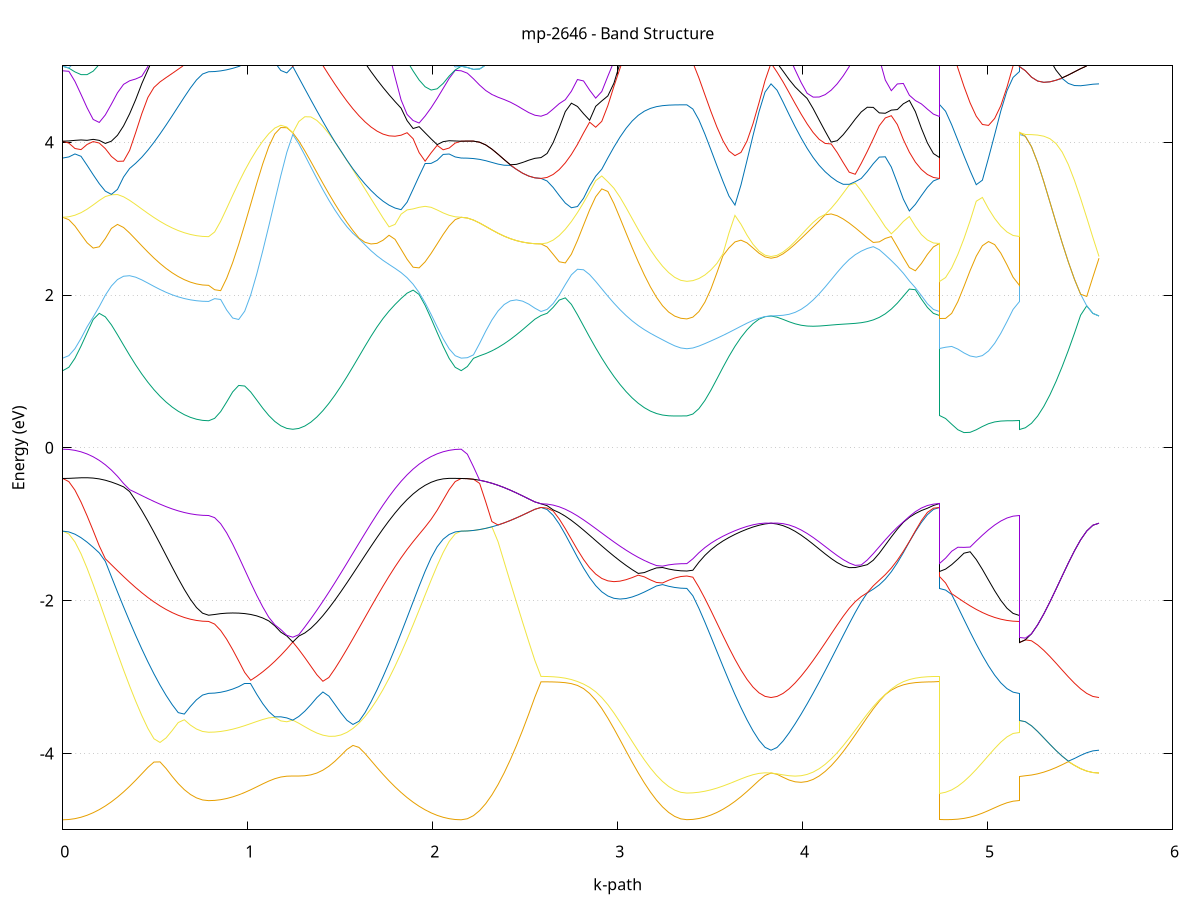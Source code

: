 set title 'mp-2646 - Band Structure'
set xlabel 'k-path'
set ylabel 'Energy (eV)'
set grid y
set yrange [-5:5]
set terminal png size 800,600
set output 'mp-2646_bands_gnuplot.png'
plot '-' using 1:2 with lines notitle, '-' using 1:2 with lines notitle, '-' using 1:2 with lines notitle, '-' using 1:2 with lines notitle, '-' using 1:2 with lines notitle, '-' using 1:2 with lines notitle, '-' using 1:2 with lines notitle, '-' using 1:2 with lines notitle, '-' using 1:2 with lines notitle, '-' using 1:2 with lines notitle, '-' using 1:2 with lines notitle, '-' using 1:2 with lines notitle, '-' using 1:2 with lines notitle, '-' using 1:2 with lines notitle, '-' using 1:2 with lines notitle, '-' using 1:2 with lines notitle, '-' using 1:2 with lines notitle, '-' using 1:2 with lines notitle, '-' using 1:2 with lines notitle, '-' using 1:2 with lines notitle, '-' using 1:2 with lines notitle, '-' using 1:2 with lines notitle, '-' using 1:2 with lines notitle, '-' using 1:2 with lines notitle, '-' using 1:2 with lines notitle, '-' using 1:2 with lines notitle, '-' using 1:2 with lines notitle, '-' using 1:2 with lines notitle, '-' using 1:2 with lines notitle, '-' using 1:2 with lines notitle, '-' using 1:2 with lines notitle, '-' using 1:2 with lines notitle, '-' using 1:2 with lines notitle, '-' using 1:2 with lines notitle, '-' using 1:2 with lines notitle, '-' using 1:2 with lines notitle
0.000000 -43.756957
0.032853 -43.756957
0.065707 -43.756957
0.098560 -43.756957
0.131413 -43.756957
0.164267 -43.756957
0.197120 -43.756957
0.229974 -43.756957
0.262827 -43.756957
0.295680 -43.756957
0.328534 -43.756957
0.361387 -43.756857
0.394240 -43.756857
0.427094 -43.756857
0.459947 -43.756857
0.492801 -43.756857
0.525654 -43.756857
0.558507 -43.756857
0.591361 -43.756857
0.624214 -43.756857
0.657067 -43.756857
0.689921 -43.756857
0.722774 -43.756857
0.755628 -43.756857
0.788481 -43.756857
0.788481 -43.756857
0.820997 -43.756857
0.853514 -43.756857
0.886030 -43.756857
0.918547 -43.756857
0.951063 -43.756857
0.983579 -43.756857
1.016096 -43.756857
1.048612 -43.756857
1.081129 -43.756857
1.113645 -43.756857
1.146161 -43.756857
1.178678 -43.756857
1.211194 -43.756857
1.243711 -43.756857
1.243711 -43.756857
1.276227 -43.756857
1.308743 -43.756857
1.341260 -43.756857
1.373776 -43.756857
1.406293 -43.756857
1.438809 -43.756857
1.471326 -43.756857
1.503842 -43.756857
1.536358 -43.756857
1.568875 -43.756857
1.601391 -43.756857
1.633908 -43.756857
1.666424 -43.756857
1.698940 -43.756857
1.731457 -43.756857
1.763973 -43.756857
1.796490 -43.756957
1.829006 -43.756957
1.861522 -43.756957
1.894039 -43.756957
1.926555 -43.756957
1.959072 -43.756957
1.991588 -43.756957
2.024104 -43.756957
2.056621 -43.756957
2.089137 -43.756957
2.121654 -43.756957
2.154170 -43.756957
2.154170 -43.756957
2.187359 -43.756957
2.220548 -43.756957
2.253737 -43.756957
2.286926 -43.756957
2.320116 -43.756957
2.353305 -43.756957
2.386494 -43.756957
2.419683 -43.756957
2.452872 -43.756957
2.486061 -43.756957
2.519250 -43.756957
2.552440 -43.756957
2.585629 -43.756957
2.585629 -43.756957
2.618482 -43.756957
2.651335 -43.756957
2.684189 -43.756957
2.717042 -43.756957
2.749895 -43.756957
2.782749 -43.756957
2.815602 -43.756957
2.848456 -43.756957
2.881309 -43.756957
2.914162 -43.756957
2.947016 -43.756957
2.979869 -43.756857
3.012722 -43.756857
3.045576 -43.756857
3.078429 -43.756857
3.111283 -43.756857
3.144136 -43.756857
3.176989 -43.756857
3.209843 -43.756857
3.242696 -43.756857
3.275549 -43.756857
3.308403 -43.756857
3.341256 -43.756857
3.374110 -43.756857
3.374110 -43.756857
3.406626 -43.756857
3.439142 -43.756857
3.471659 -43.756857
3.504175 -43.756857
3.536692 -43.756857
3.569208 -43.756857
3.601724 -43.756857
3.634241 -43.756857
3.666757 -43.756857
3.699274 -43.756857
3.731790 -43.756857
3.764307 -43.756857
3.796823 -43.756857
3.829339 -43.756857
3.829339 -43.756857
3.861856 -43.756857
3.894372 -43.756857
3.926889 -43.756857
3.959405 -43.756857
3.991921 -43.756857
4.024438 -43.756857
4.056954 -43.756857
4.089471 -43.756857
4.121987 -43.756857
4.154503 -43.756857
4.187020 -43.756857
4.219536 -43.756857
4.252053 -43.756857
4.284569 -43.756857
4.317085 -43.756857
4.349602 -43.756857
4.382118 -43.756957
4.414635 -43.756957
4.447151 -43.756957
4.479667 -43.756957
4.512184 -43.756957
4.544700 -43.756957
4.577217 -43.756957
4.609733 -43.756957
4.642249 -43.756957
4.674766 -43.756957
4.707282 -43.756957
4.739799 -43.756957
4.739799 -43.756857
4.772988 -43.756857
4.806177 -43.756857
4.839366 -43.756857
4.872555 -43.756857
4.905744 -43.756857
4.938933 -43.756857
4.972123 -43.756857
5.005312 -43.756857
5.038501 -43.756857
5.071690 -43.756857
5.104879 -43.756857
5.138068 -43.756857
5.171257 -43.756857
5.171257 -43.756857
5.204446 -43.756857
5.237636 -43.756857
5.270825 -43.756857
5.304014 -43.756857
5.337203 -43.756857
5.370392 -43.756857
5.403581 -43.756857
5.436770 -43.756857
5.469959 -43.756857
5.503149 -43.756857
5.536338 -43.756857
5.569527 -43.756857
5.602716 -43.756857
e
0.000000 -43.749457
0.032853 -43.749457
0.065707 -43.749457
0.098560 -43.749557
0.131413 -43.749557
0.164267 -43.749557
0.197120 -43.749557
0.229974 -43.749557
0.262827 -43.749557
0.295680 -43.749557
0.328534 -43.749557
0.361387 -43.749557
0.394240 -43.749557
0.427094 -43.749557
0.459947 -43.749657
0.492801 -43.749657
0.525654 -43.749657
0.558507 -43.749657
0.591361 -43.749657
0.624214 -43.749657
0.657067 -43.749657
0.689921 -43.749657
0.722774 -43.749657
0.755628 -43.749657
0.788481 -43.749657
0.788481 -43.749657
0.820997 -43.749657
0.853514 -43.749657
0.886030 -43.749657
0.918547 -43.749657
0.951063 -43.749657
0.983579 -43.749657
1.016096 -43.749657
1.048612 -43.749657
1.081129 -43.749657
1.113645 -43.749657
1.146161 -43.749657
1.178678 -43.749657
1.211194 -43.749657
1.243711 -43.749657
1.243711 -43.749657
1.276227 -43.749657
1.308743 -43.749657
1.341260 -43.749657
1.373776 -43.749657
1.406293 -43.749657
1.438809 -43.749657
1.471326 -43.749657
1.503842 -43.749657
1.536358 -43.749657
1.568875 -43.749657
1.601391 -43.749657
1.633908 -43.749657
1.666424 -43.749657
1.698940 -43.749557
1.731457 -43.749557
1.763973 -43.749557
1.796490 -43.749557
1.829006 -43.749557
1.861522 -43.749557
1.894039 -43.749557
1.926555 -43.749557
1.959072 -43.749557
1.991588 -43.749557
2.024104 -43.749557
2.056621 -43.749557
2.089137 -43.749457
2.121654 -43.749457
2.154170 -43.749457
2.154170 -43.749457
2.187359 -43.749457
2.220548 -43.749557
2.253737 -43.749457
2.286926 -43.749457
2.320116 -43.749457
2.353305 -43.749557
2.386494 -43.749457
2.419683 -43.749457
2.452872 -43.749457
2.486061 -43.749457
2.519250 -43.749457
2.552440 -43.749457
2.585629 -43.749457
2.585629 -43.749457
2.618482 -43.749457
2.651335 -43.749457
2.684189 -43.749557
2.717042 -43.749557
2.749895 -43.749557
2.782749 -43.749557
2.815602 -43.749557
2.848456 -43.749557
2.881309 -43.749557
2.914162 -43.749557
2.947016 -43.749557
2.979869 -43.749557
3.012722 -43.749557
3.045576 -43.749657
3.078429 -43.749657
3.111283 -43.749657
3.144136 -43.749657
3.176989 -43.749657
3.209843 -43.749657
3.242696 -43.749657
3.275549 -43.749657
3.308403 -43.749657
3.341256 -43.749657
3.374110 -43.749657
3.374110 -43.749657
3.406626 -43.749657
3.439142 -43.749657
3.471659 -43.749657
3.504175 -43.749657
3.536692 -43.749657
3.569208 -43.749657
3.601724 -43.749657
3.634241 -43.749657
3.666757 -43.749657
3.699274 -43.749657
3.731790 -43.749657
3.764307 -43.749657
3.796823 -43.749657
3.829339 -43.749657
3.829339 -43.749657
3.861856 -43.749657
3.894372 -43.749657
3.926889 -43.749657
3.959405 -43.749657
3.991921 -43.749657
4.024438 -43.749657
4.056954 -43.749657
4.089471 -43.749657
4.121987 -43.749657
4.154503 -43.749657
4.187020 -43.749657
4.219536 -43.749657
4.252053 -43.749657
4.284569 -43.749557
4.317085 -43.749557
4.349602 -43.749557
4.382118 -43.749557
4.414635 -43.749557
4.447151 -43.749557
4.479667 -43.749557
4.512184 -43.749557
4.544700 -43.749557
4.577217 -43.749557
4.609733 -43.749557
4.642249 -43.749557
4.674766 -43.749457
4.707282 -43.749457
4.739799 -43.749457
4.739799 -43.749657
4.772988 -43.749657
4.806177 -43.749657
4.839366 -43.749657
4.872555 -43.749657
4.905744 -43.749657
4.938933 -43.749657
4.972123 -43.749657
5.005312 -43.749657
5.038501 -43.749657
5.071690 -43.749657
5.104879 -43.749657
5.138068 -43.749657
5.171257 -43.749657
5.171257 -43.749657
5.204446 -43.749657
5.237636 -43.749657
5.270825 -43.749657
5.304014 -43.749657
5.337203 -43.749657
5.370392 -43.749657
5.403581 -43.749657
5.436770 -43.749657
5.469959 -43.749657
5.503149 -43.749657
5.536338 -43.749657
5.569527 -43.749657
5.602716 -43.749657
e
0.000000 -43.749457
0.032853 -43.749457
0.065707 -43.749457
0.098560 -43.749457
0.131413 -43.749457
0.164267 -43.749457
0.197120 -43.749457
0.229974 -43.749557
0.262827 -43.749557
0.295680 -43.749557
0.328534 -43.749557
0.361387 -43.749557
0.394240 -43.749557
0.427094 -43.749557
0.459947 -43.749557
0.492801 -43.749557
0.525654 -43.749557
0.558507 -43.749557
0.591361 -43.749557
0.624214 -43.749557
0.657067 -43.749557
0.689921 -43.749557
0.722774 -43.749557
0.755628 -43.749557
0.788481 -43.749557
0.788481 -43.749557
0.820997 -43.749557
0.853514 -43.749557
0.886030 -43.749557
0.918547 -43.749557
0.951063 -43.749557
0.983579 -43.749557
1.016096 -43.749557
1.048612 -43.749557
1.081129 -43.749557
1.113645 -43.749657
1.146161 -43.749657
1.178678 -43.749657
1.211194 -43.749657
1.243711 -43.749657
1.243711 -43.749657
1.276227 -43.749657
1.308743 -43.749657
1.341260 -43.749657
1.373776 -43.749657
1.406293 -43.749557
1.438809 -43.749557
1.471326 -43.749557
1.503842 -43.749557
1.536358 -43.749557
1.568875 -43.749557
1.601391 -43.749557
1.633908 -43.749557
1.666424 -43.749557
1.698940 -43.749557
1.731457 -43.749557
1.763973 -43.749557
1.796490 -43.749557
1.829006 -43.749557
1.861522 -43.749557
1.894039 -43.749557
1.926555 -43.749557
1.959072 -43.749457
1.991588 -43.749457
2.024104 -43.749457
2.056621 -43.749457
2.089137 -43.749457
2.121654 -43.749457
2.154170 -43.749457
2.154170 -43.749457
2.187359 -43.749457
2.220548 -43.749457
2.253737 -43.749457
2.286926 -43.749457
2.320116 -43.749457
2.353305 -43.749457
2.386494 -43.749457
2.419683 -43.749457
2.452872 -43.749457
2.486061 -43.749457
2.519250 -43.749457
2.552440 -43.749457
2.585629 -43.749457
2.585629 -43.749457
2.618482 -43.749457
2.651335 -43.749457
2.684189 -43.749457
2.717042 -43.749457
2.749895 -43.749457
2.782749 -43.749457
2.815602 -43.749557
2.848456 -43.749557
2.881309 -43.749557
2.914162 -43.749557
2.947016 -43.749557
2.979869 -43.749557
3.012722 -43.749557
3.045576 -43.749557
3.078429 -43.749557
3.111283 -43.749557
3.144136 -43.749557
3.176989 -43.749557
3.209843 -43.749557
3.242696 -43.749557
3.275549 -43.749557
3.308403 -43.749557
3.341256 -43.749557
3.374110 -43.749557
3.374110 -43.749557
3.406626 -43.749557
3.439142 -43.749557
3.471659 -43.749557
3.504175 -43.749557
3.536692 -43.749557
3.569208 -43.749557
3.601724 -43.749557
3.634241 -43.749557
3.666757 -43.749557
3.699274 -43.749657
3.731790 -43.749657
3.764307 -43.749657
3.796823 -43.749657
3.829339 -43.749657
3.829339 -43.749657
3.861856 -43.749657
3.894372 -43.749657
3.926889 -43.749657
3.959405 -43.749657
3.991921 -43.749557
4.024438 -43.749557
4.056954 -43.749557
4.089471 -43.749557
4.121987 -43.749557
4.154503 -43.749557
4.187020 -43.749557
4.219536 -43.749557
4.252053 -43.749557
4.284569 -43.749557
4.317085 -43.749557
4.349602 -43.749557
4.382118 -43.749557
4.414635 -43.749557
4.447151 -43.749557
4.479667 -43.749557
4.512184 -43.749557
4.544700 -43.749457
4.577217 -43.749457
4.609733 -43.749457
4.642249 -43.749457
4.674766 -43.749457
4.707282 -43.749457
4.739799 -43.749457
4.739799 -43.749557
4.772988 -43.749557
4.806177 -43.749557
4.839366 -43.749557
4.872555 -43.749557
4.905744 -43.749557
4.938933 -43.749557
4.972123 -43.749557
5.005312 -43.749557
5.038501 -43.749557
5.071690 -43.749557
5.104879 -43.749557
5.138068 -43.749557
5.171257 -43.749557
5.171257 -43.749657
5.204446 -43.749657
5.237636 -43.749657
5.270825 -43.749657
5.304014 -43.749657
5.337203 -43.749657
5.370392 -43.749657
5.403581 -43.749657
5.436770 -43.749657
5.469959 -43.749657
5.503149 -43.749657
5.536338 -43.749657
5.569527 -43.749657
5.602716 -43.749657
e
0.000000 -43.076157
0.032853 -43.076157
0.065707 -43.076157
0.098560 -43.076157
0.131413 -43.076257
0.164267 -43.076257
0.197120 -43.076257
0.229974 -43.076357
0.262827 -43.076357
0.295680 -43.076457
0.328534 -43.076457
0.361387 -43.076557
0.394240 -43.076557
0.427094 -43.076657
0.459947 -43.076657
0.492801 -43.076757
0.525654 -43.076757
0.558507 -43.076857
0.591361 -43.076857
0.624214 -43.076857
0.657067 -43.076957
0.689921 -43.076957
0.722774 -43.076957
0.755628 -43.076957
0.788481 -43.076957
0.788481 -43.076957
0.820997 -43.076957
0.853514 -43.076957
0.886030 -43.076957
0.918547 -43.076957
0.951063 -43.076957
0.983579 -43.076957
1.016096 -43.077057
1.048612 -43.077057
1.081129 -43.077057
1.113645 -43.077057
1.146161 -43.077057
1.178678 -43.077057
1.211194 -43.077057
1.243711 -43.077057
1.243711 -43.077057
1.276227 -43.077057
1.308743 -43.077057
1.341260 -43.077057
1.373776 -43.077057
1.406293 -43.077057
1.438809 -43.076957
1.471326 -43.076957
1.503842 -43.076957
1.536358 -43.076857
1.568875 -43.076857
1.601391 -43.076757
1.633908 -43.076757
1.666424 -43.076657
1.698940 -43.076657
1.731457 -43.076557
1.763973 -43.076557
1.796490 -43.076457
1.829006 -43.076457
1.861522 -43.076357
1.894039 -43.076357
1.926555 -43.076357
1.959072 -43.076257
1.991588 -43.076257
2.024104 -43.076157
2.056621 -43.076157
2.089137 -43.076157
2.121654 -43.076157
2.154170 -43.076157
2.154170 -43.076157
2.187359 -43.076157
2.220548 -43.076157
2.253737 -43.076157
2.286926 -43.076157
2.320116 -43.076157
2.353305 -43.076157
2.386494 -43.076157
2.419683 -43.076157
2.452872 -43.076157
2.486061 -43.076157
2.519250 -43.076157
2.552440 -43.076157
2.585629 -43.076157
2.585629 -43.076157
2.618482 -43.076157
2.651335 -43.076157
2.684189 -43.076157
2.717042 -43.076257
2.749895 -43.076257
2.782749 -43.076257
2.815602 -43.076357
2.848456 -43.076357
2.881309 -43.076457
2.914162 -43.076457
2.947016 -43.076557
2.979869 -43.076557
3.012722 -43.076657
3.045576 -43.076657
3.078429 -43.076757
3.111283 -43.076757
3.144136 -43.076857
3.176989 -43.076857
3.209843 -43.076857
3.242696 -43.076957
3.275549 -43.076957
3.308403 -43.076957
3.341256 -43.076957
3.374110 -43.076957
3.374110 -43.076957
3.406626 -43.076957
3.439142 -43.076957
3.471659 -43.076957
3.504175 -43.076957
3.536692 -43.076957
3.569208 -43.076957
3.601724 -43.077057
3.634241 -43.077057
3.666757 -43.077057
3.699274 -43.077057
3.731790 -43.077057
3.764307 -43.077057
3.796823 -43.077057
3.829339 -43.077057
3.829339 -43.077057
3.861856 -43.077057
3.894372 -43.077057
3.926889 -43.077057
3.959405 -43.077057
3.991921 -43.077057
4.024438 -43.076957
4.056954 -43.076957
4.089471 -43.076957
4.121987 -43.076857
4.154503 -43.076857
4.187020 -43.076757
4.219536 -43.076757
4.252053 -43.076657
4.284569 -43.076657
4.317085 -43.076557
4.349602 -43.076557
4.382118 -43.076457
4.414635 -43.076457
4.447151 -43.076357
4.479667 -43.076357
4.512184 -43.076357
4.544700 -43.076257
4.577217 -43.076257
4.609733 -43.076257
4.642249 -43.076157
4.674766 -43.076157
4.707282 -43.076157
4.739799 -43.076157
4.739799 -43.076957
4.772988 -43.076957
4.806177 -43.076957
4.839366 -43.076957
4.872555 -43.076957
4.905744 -43.076957
4.938933 -43.076957
4.972123 -43.076957
5.005312 -43.076957
5.038501 -43.076957
5.071690 -43.076957
5.104879 -43.076957
5.138068 -43.076957
5.171257 -43.076957
5.171257 -43.077057
5.204446 -43.077057
5.237636 -43.077057
5.270825 -43.077057
5.304014 -43.077057
5.337203 -43.077057
5.370392 -43.077057
5.403581 -43.077057
5.436770 -43.077057
5.469959 -43.077057
5.503149 -43.077057
5.536338 -43.077057
5.569527 -43.077057
5.602716 -43.077057
e
0.000000 -43.076157
0.032853 -43.076157
0.065707 -43.076157
0.098560 -43.076157
0.131413 -43.076157
0.164267 -43.076257
0.197120 -43.076257
0.229974 -43.076257
0.262827 -43.076357
0.295680 -43.076357
0.328534 -43.076357
0.361387 -43.076457
0.394240 -43.076457
0.427094 -43.076457
0.459947 -43.076557
0.492801 -43.076557
0.525654 -43.076557
0.558507 -43.076657
0.591361 -43.076657
0.624214 -43.076657
0.657067 -43.076657
0.689921 -43.076757
0.722774 -43.076757
0.755628 -43.076757
0.788481 -43.076757
0.788481 -43.076757
0.820997 -43.076757
0.853514 -43.076757
0.886030 -43.076757
0.918547 -43.076757
0.951063 -43.076757
0.983579 -43.076657
1.016096 -43.076657
1.048612 -43.076657
1.081129 -43.076657
1.113645 -43.076557
1.146161 -43.076557
1.178678 -43.076457
1.211194 -43.076457
1.243711 -43.076357
1.243711 -43.076357
1.276227 -43.076457
1.308743 -43.076457
1.341260 -43.076557
1.373776 -43.076557
1.406293 -43.076557
1.438809 -43.076657
1.471326 -43.076657
1.503842 -43.076657
1.536358 -43.076657
1.568875 -43.076657
1.601391 -43.076657
1.633908 -43.076657
1.666424 -43.076657
1.698940 -43.076557
1.731457 -43.076557
1.763973 -43.076457
1.796490 -43.076457
1.829006 -43.076457
1.861522 -43.076357
1.894039 -43.076357
1.926555 -43.076257
1.959072 -43.076257
1.991588 -43.076257
2.024104 -43.076157
2.056621 -43.076157
2.089137 -43.076157
2.121654 -43.076157
2.154170 -43.076157
2.154170 -43.076157
2.187359 -43.076157
2.220548 -43.076157
2.253737 -43.076157
2.286926 -43.076157
2.320116 -43.076157
2.353305 -43.076157
2.386494 -43.076157
2.419683 -43.076157
2.452872 -43.076157
2.486061 -43.076157
2.519250 -43.076157
2.552440 -43.076157
2.585629 -43.076157
2.585629 -43.076157
2.618482 -43.076157
2.651335 -43.076157
2.684189 -43.076157
2.717042 -43.076157
2.749895 -43.076257
2.782749 -43.076257
2.815602 -43.076257
2.848456 -43.076357
2.881309 -43.076357
2.914162 -43.076357
2.947016 -43.076457
2.979869 -43.076457
3.012722 -43.076457
3.045576 -43.076557
3.078429 -43.076557
3.111283 -43.076557
3.144136 -43.076657
3.176989 -43.076657
3.209843 -43.076657
3.242696 -43.076757
3.275549 -43.076757
3.308403 -43.076757
3.341256 -43.076757
3.374110 -43.076757
3.374110 -43.076757
3.406626 -43.076757
3.439142 -43.076757
3.471659 -43.076757
3.504175 -43.076757
3.536692 -43.076757
3.569208 -43.076657
3.601724 -43.076657
3.634241 -43.076657
3.666757 -43.076657
3.699274 -43.076557
3.731790 -43.076557
3.764307 -43.076457
3.796823 -43.076457
3.829339 -43.076357
3.829339 -43.076357
3.861856 -43.076457
3.894372 -43.076457
3.926889 -43.076557
3.959405 -43.076557
3.991921 -43.076557
4.024438 -43.076657
4.056954 -43.076657
4.089471 -43.076657
4.121987 -43.076657
4.154503 -43.076657
4.187020 -43.076657
4.219536 -43.076657
4.252053 -43.076657
4.284569 -43.076557
4.317085 -43.076557
4.349602 -43.076457
4.382118 -43.076457
4.414635 -43.076357
4.447151 -43.076357
4.479667 -43.076357
4.512184 -43.076257
4.544700 -43.076257
4.577217 -43.076257
4.609733 -43.076157
4.642249 -43.076157
4.674766 -43.076157
4.707282 -43.076157
4.739799 -43.076157
4.739799 -43.076757
4.772988 -43.076757
4.806177 -43.076757
4.839366 -43.076757
4.872555 -43.076757
4.905744 -43.076757
4.938933 -43.076757
4.972123 -43.076757
5.005312 -43.076757
5.038501 -43.076757
5.071690 -43.076757
5.104879 -43.076757
5.138068 -43.076757
5.171257 -43.076757
5.171257 -43.076357
5.204446 -43.076357
5.237636 -43.076357
5.270825 -43.076357
5.304014 -43.076357
5.337203 -43.076357
5.370392 -43.076357
5.403581 -43.076357
5.436770 -43.076357
5.469959 -43.076357
5.503149 -43.076357
5.536338 -43.076357
5.569527 -43.076357
5.602716 -43.076357
e
0.000000 -43.074057
0.032853 -43.074057
0.065707 -43.074157
0.098560 -43.074157
0.131413 -43.074257
0.164267 -43.074257
0.197120 -43.074357
0.229974 -43.074457
0.262827 -43.074557
0.295680 -43.074657
0.328534 -43.074757
0.361387 -43.074857
0.394240 -43.074957
0.427094 -43.075057
0.459947 -43.075157
0.492801 -43.075257
0.525654 -43.075357
0.558507 -43.075457
0.591361 -43.075557
0.624214 -43.075557
0.657067 -43.075657
0.689921 -43.075657
0.722774 -43.075657
0.755628 -43.075757
0.788481 -43.075757
0.788481 -43.075757
0.820997 -43.075757
0.853514 -43.075757
0.886030 -43.075757
0.918547 -43.075757
0.951063 -43.075857
0.983579 -43.075857
1.016096 -43.075957
1.048612 -43.075957
1.081129 -43.076057
1.113645 -43.076157
1.146161 -43.076157
1.178678 -43.076257
1.211194 -43.076357
1.243711 -43.076357
1.243711 -43.076357
1.276227 -43.076357
1.308743 -43.076257
1.341260 -43.076157
1.373776 -43.076057
1.406293 -43.076057
1.438809 -43.075957
1.471326 -43.075857
1.503842 -43.075757
1.536358 -43.075657
1.568875 -43.075557
1.601391 -43.075557
1.633908 -43.075457
1.666424 -43.075357
1.698940 -43.075257
1.731457 -43.075157
1.763973 -43.074957
1.796490 -43.074857
1.829006 -43.074757
1.861522 -43.074657
1.894039 -43.074557
1.926555 -43.074457
1.959072 -43.074357
1.991588 -43.074257
2.024104 -43.074257
2.056621 -43.074157
2.089137 -43.074157
2.121654 -43.074057
2.154170 -43.074057
2.154170 -43.074057
2.187359 -43.074057
2.220548 -43.074057
2.253737 -43.074057
2.286926 -43.074057
2.320116 -43.074057
2.353305 -43.074057
2.386494 -43.074057
2.419683 -43.074057
2.452872 -43.074057
2.486061 -43.074057
2.519250 -43.074057
2.552440 -43.074057
2.585629 -43.074057
2.585629 -43.074057
2.618482 -43.074057
2.651335 -43.074157
2.684189 -43.074157
2.717042 -43.074257
2.749895 -43.074257
2.782749 -43.074357
2.815602 -43.074457
2.848456 -43.074557
2.881309 -43.074657
2.914162 -43.074757
2.947016 -43.074857
2.979869 -43.074957
3.012722 -43.075057
3.045576 -43.075157
3.078429 -43.075257
3.111283 -43.075357
3.144136 -43.075457
3.176989 -43.075557
3.209843 -43.075557
3.242696 -43.075657
3.275549 -43.075657
3.308403 -43.075657
3.341256 -43.075757
3.374110 -43.075757
3.374110 -43.075757
3.406626 -43.075757
3.439142 -43.075757
3.471659 -43.075757
3.504175 -43.075757
3.536692 -43.075857
3.569208 -43.075857
3.601724 -43.075957
3.634241 -43.075957
3.666757 -43.076057
3.699274 -43.076157
3.731790 -43.076157
3.764307 -43.076257
3.796823 -43.076357
3.829339 -43.076357
3.829339 -43.076357
3.861856 -43.076357
3.894372 -43.076257
3.926889 -43.076157
3.959405 -43.076057
3.991921 -43.076057
4.024438 -43.075957
4.056954 -43.075857
4.089471 -43.075757
4.121987 -43.075657
4.154503 -43.075557
4.187020 -43.075557
4.219536 -43.075457
4.252053 -43.075357
4.284569 -43.075257
4.317085 -43.075057
4.349602 -43.074957
4.382118 -43.074857
4.414635 -43.074757
4.447151 -43.074657
4.479667 -43.074557
4.512184 -43.074457
4.544700 -43.074357
4.577217 -43.074257
4.609733 -43.074257
4.642249 -43.074157
4.674766 -43.074157
4.707282 -43.074057
4.739799 -43.074057
4.739799 -43.075757
4.772988 -43.075757
4.806177 -43.075757
4.839366 -43.075757
4.872555 -43.075757
4.905744 -43.075757
4.938933 -43.075757
4.972123 -43.075757
5.005312 -43.075757
5.038501 -43.075757
5.071690 -43.075757
5.104879 -43.075757
5.138068 -43.075757
5.171257 -43.075757
5.171257 -43.076357
5.204446 -43.076357
5.237636 -43.076357
5.270825 -43.076357
5.304014 -43.076357
5.337203 -43.076357
5.370392 -43.076357
5.403581 -43.076357
5.436770 -43.076357
5.469959 -43.076357
5.503149 -43.076357
5.536338 -43.076357
5.569527 -43.076357
5.602716 -43.076357
e
0.000000 -43.071157
0.032853 -43.071157
0.065707 -43.071157
0.098560 -43.071157
0.131413 -43.071157
0.164267 -43.071057
0.197120 -43.071057
0.229974 -43.071057
0.262827 -43.071057
0.295680 -43.070957
0.328534 -43.070957
0.361387 -43.070957
0.394240 -43.070957
0.427094 -43.070857
0.459947 -43.070857
0.492801 -43.070857
0.525654 -43.070857
0.558507 -43.070757
0.591361 -43.070757
0.624214 -43.070757
0.657067 -43.070757
0.689921 -43.070757
0.722774 -43.070757
0.755628 -43.070757
0.788481 -43.070757
0.788481 -43.070757
0.820997 -43.070757
0.853514 -43.070657
0.886030 -43.070657
0.918547 -43.070657
0.951063 -43.070657
0.983579 -43.070657
1.016096 -43.070657
1.048612 -43.070557
1.081129 -43.070557
1.113645 -43.070557
1.146161 -43.070557
1.178678 -43.070557
1.211194 -43.070557
1.243711 -43.070557
1.243711 -43.070557
1.276227 -43.070557
1.308743 -43.070557
1.341260 -43.070557
1.373776 -43.070557
1.406293 -43.070557
1.438809 -43.070557
1.471326 -43.070657
1.503842 -43.070657
1.536358 -43.070657
1.568875 -43.070757
1.601391 -43.070757
1.633908 -43.070757
1.666424 -43.070857
1.698940 -43.070857
1.731457 -43.070857
1.763973 -43.070957
1.796490 -43.070957
1.829006 -43.070957
1.861522 -43.070957
1.894039 -43.071057
1.926555 -43.071057
1.959072 -43.071057
1.991588 -43.071057
2.024104 -43.071157
2.056621 -43.071157
2.089137 -43.071157
2.121654 -43.071157
2.154170 -43.071157
2.154170 -43.071157
2.187359 -43.071157
2.220548 -43.071157
2.253737 -43.071157
2.286926 -43.071157
2.320116 -43.071157
2.353305 -43.071157
2.386494 -43.071157
2.419683 -43.071157
2.452872 -43.071157
2.486061 -43.071157
2.519250 -43.071157
2.552440 -43.071157
2.585629 -43.071157
2.585629 -43.071157
2.618482 -43.071157
2.651335 -43.071157
2.684189 -43.071157
2.717042 -43.071157
2.749895 -43.071057
2.782749 -43.071057
2.815602 -43.071057
2.848456 -43.071057
2.881309 -43.070957
2.914162 -43.070957
2.947016 -43.070957
2.979869 -43.070957
3.012722 -43.070857
3.045576 -43.070857
3.078429 -43.070857
3.111283 -43.070857
3.144136 -43.070757
3.176989 -43.070757
3.209843 -43.070757
3.242696 -43.070757
3.275549 -43.070757
3.308403 -43.070757
3.341256 -43.070757
3.374110 -43.070757
3.374110 -43.070757
3.406626 -43.070757
3.439142 -43.070657
3.471659 -43.070657
3.504175 -43.070657
3.536692 -43.070657
3.569208 -43.070657
3.601724 -43.070657
3.634241 -43.070557
3.666757 -43.070557
3.699274 -43.070557
3.731790 -43.070557
3.764307 -43.070557
3.796823 -43.070557
3.829339 -43.070557
3.829339 -43.070557
3.861856 -43.070557
3.894372 -43.070557
3.926889 -43.070557
3.959405 -43.070557
3.991921 -43.070557
4.024438 -43.070657
4.056954 -43.070657
4.089471 -43.070657
4.121987 -43.070657
4.154503 -43.070757
4.187020 -43.070757
4.219536 -43.070757
4.252053 -43.070857
4.284569 -43.070857
4.317085 -43.070857
4.349602 -43.070957
4.382118 -43.070957
4.414635 -43.070957
4.447151 -43.070957
4.479667 -43.071057
4.512184 -43.071057
4.544700 -43.071057
4.577217 -43.071057
4.609733 -43.071157
4.642249 -43.071157
4.674766 -43.071157
4.707282 -43.071157
4.739799 -43.071157
4.739799 -43.070757
4.772988 -43.070757
4.806177 -43.070757
4.839366 -43.070757
4.872555 -43.070757
4.905744 -43.070757
4.938933 -43.070757
4.972123 -43.070757
5.005312 -43.070757
5.038501 -43.070757
5.071690 -43.070757
5.104879 -43.070757
5.138068 -43.070757
5.171257 -43.070757
5.171257 -43.070557
5.204446 -43.070557
5.237636 -43.070557
5.270825 -43.070557
5.304014 -43.070557
5.337203 -43.070557
5.370392 -43.070557
5.403581 -43.070557
5.436770 -43.070557
5.469959 -43.070557
5.503149 -43.070557
5.536338 -43.070557
5.569527 -43.070557
5.602716 -43.070557
e
0.000000 -43.071157
0.032853 -43.071157
0.065707 -43.071057
0.098560 -43.071057
0.131413 -43.070957
0.164267 -43.070857
0.197120 -43.070857
0.229974 -43.070757
0.262827 -43.070657
0.295680 -43.070557
0.328534 -43.070457
0.361387 -43.070257
0.394240 -43.070157
0.427094 -43.070057
0.459947 -43.069957
0.492801 -43.069857
0.525654 -43.069757
0.558507 -43.069657
0.591361 -43.069557
0.624214 -43.069457
0.657067 -43.069457
0.689921 -43.069357
0.722774 -43.069257
0.755628 -43.069257
0.788481 -43.069257
0.788481 -43.069257
0.820997 -43.069257
0.853514 -43.069257
0.886030 -43.069257
0.918547 -43.069257
0.951063 -43.069257
0.983579 -43.069157
1.016096 -43.069157
1.048612 -43.069157
1.081129 -43.069157
1.113645 -43.069157
1.146161 -43.069157
1.178678 -43.069157
1.211194 -43.069057
1.243711 -43.069057
1.243711 -43.069057
1.276227 -43.069057
1.308743 -43.069157
1.341260 -43.069157
1.373776 -43.069257
1.406293 -43.069257
1.438809 -43.069357
1.471326 -43.069357
1.503842 -43.069457
1.536358 -43.069557
1.568875 -43.069657
1.601391 -43.069757
1.633908 -43.069857
1.666424 -43.069957
1.698940 -43.070057
1.731457 -43.070157
1.763973 -43.070257
1.796490 -43.070357
1.829006 -43.070457
1.861522 -43.070557
1.894039 -43.070657
1.926555 -43.070757
1.959072 -43.070857
1.991588 -43.070957
2.024104 -43.070957
2.056621 -43.071057
2.089137 -43.071057
2.121654 -43.071157
2.154170 -43.071157
2.154170 -43.071157
2.187359 -43.071157
2.220548 -43.071157
2.253737 -43.071157
2.286926 -43.071157
2.320116 -43.071157
2.353305 -43.071157
2.386494 -43.071157
2.419683 -43.071157
2.452872 -43.071157
2.486061 -43.071157
2.519250 -43.071157
2.552440 -43.071157
2.585629 -43.071157
2.585629 -43.071157
2.618482 -43.071157
2.651335 -43.071057
2.684189 -43.071057
2.717042 -43.070957
2.749895 -43.070857
2.782749 -43.070857
2.815602 -43.070757
2.848456 -43.070657
2.881309 -43.070557
2.914162 -43.070457
2.947016 -43.070257
2.979869 -43.070157
3.012722 -43.070057
3.045576 -43.069957
3.078429 -43.069857
3.111283 -43.069757
3.144136 -43.069657
3.176989 -43.069557
3.209843 -43.069457
3.242696 -43.069457
3.275549 -43.069357
3.308403 -43.069257
3.341256 -43.069257
3.374110 -43.069257
3.374110 -43.069257
3.406626 -43.069257
3.439142 -43.069257
3.471659 -43.069257
3.504175 -43.069257
3.536692 -43.069257
3.569208 -43.069157
3.601724 -43.069157
3.634241 -43.069157
3.666757 -43.069157
3.699274 -43.069157
3.731790 -43.069157
3.764307 -43.069157
3.796823 -43.069057
3.829339 -43.069057
3.829339 -43.069057
3.861856 -43.069057
3.894372 -43.069157
3.926889 -43.069157
3.959405 -43.069257
3.991921 -43.069257
4.024438 -43.069357
4.056954 -43.069357
4.089471 -43.069457
4.121987 -43.069557
4.154503 -43.069657
4.187020 -43.069757
4.219536 -43.069757
4.252053 -43.069857
4.284569 -43.069957
4.317085 -43.070057
4.349602 -43.070257
4.382118 -43.070357
4.414635 -43.070457
4.447151 -43.070557
4.479667 -43.070657
4.512184 -43.070757
4.544700 -43.070857
4.577217 -43.070957
4.609733 -43.070957
4.642249 -43.071057
4.674766 -43.071057
4.707282 -43.071157
4.739799 -43.071157
4.739799 -43.069257
4.772988 -43.069257
4.806177 -43.069257
4.839366 -43.069257
4.872555 -43.069257
4.905744 -43.069257
4.938933 -43.069257
4.972123 -43.069257
5.005312 -43.069257
5.038501 -43.069257
5.071690 -43.069257
5.104879 -43.069257
5.138068 -43.069257
5.171257 -43.069257
5.171257 -43.069057
5.204446 -43.069057
5.237636 -43.069057
5.270825 -43.069057
5.304014 -43.069057
5.337203 -43.069057
5.370392 -43.069057
5.403581 -43.069057
5.436770 -43.069057
5.469959 -43.069057
5.503149 -43.069057
5.536338 -43.069057
5.569527 -43.069057
5.602716 -43.069057
e
0.000000 -43.069057
0.032853 -43.069057
0.065707 -43.069057
0.098560 -43.069057
0.131413 -43.068957
0.164267 -43.068957
0.197120 -43.068957
0.229974 -43.068957
0.262827 -43.068957
0.295680 -43.068957
0.328534 -43.068857
0.361387 -43.068857
0.394240 -43.068857
0.427094 -43.068857
0.459947 -43.068857
0.492801 -43.068857
0.525654 -43.068857
0.558507 -43.068857
0.591361 -43.068857
0.624214 -43.068857
0.657067 -43.068857
0.689921 -43.068957
0.722774 -43.068957
0.755628 -43.068957
0.788481 -43.068957
0.788481 -43.068957
0.820997 -43.068957
0.853514 -43.068957
0.886030 -43.068957
0.918547 -43.068957
0.951063 -43.068957
0.983579 -43.068957
1.016096 -43.068957
1.048612 -43.068957
1.081129 -43.068957
1.113645 -43.068957
1.146161 -43.068957
1.178678 -43.069057
1.211194 -43.069057
1.243711 -43.069057
1.243711 -43.069057
1.276227 -43.069057
1.308743 -43.068957
1.341260 -43.068957
1.373776 -43.068957
1.406293 -43.068957
1.438809 -43.068857
1.471326 -43.068857
1.503842 -43.068857
1.536358 -43.068857
1.568875 -43.068857
1.601391 -43.068857
1.633908 -43.068857
1.666424 -43.068857
1.698940 -43.068857
1.731457 -43.068857
1.763973 -43.068857
1.796490 -43.068857
1.829006 -43.068857
1.861522 -43.068957
1.894039 -43.068957
1.926555 -43.068957
1.959072 -43.068957
1.991588 -43.068957
2.024104 -43.068957
2.056621 -43.069057
2.089137 -43.069057
2.121654 -43.069057
2.154170 -43.069057
2.154170 -43.069057
2.187359 -43.069057
2.220548 -43.069057
2.253737 -43.069057
2.286926 -43.069057
2.320116 -43.069057
2.353305 -43.069057
2.386494 -43.069057
2.419683 -43.069057
2.452872 -43.069057
2.486061 -43.069057
2.519250 -43.069057
2.552440 -43.069057
2.585629 -43.069057
2.585629 -43.069057
2.618482 -43.069057
2.651335 -43.069057
2.684189 -43.069057
2.717042 -43.069057
2.749895 -43.068957
2.782749 -43.068957
2.815602 -43.068957
2.848456 -43.068957
2.881309 -43.068957
2.914162 -43.068857
2.947016 -43.068857
2.979869 -43.068857
3.012722 -43.068857
3.045576 -43.068857
3.078429 -43.068857
3.111283 -43.068857
3.144136 -43.068857
3.176989 -43.068857
3.209843 -43.068857
3.242696 -43.068857
3.275549 -43.068957
3.308403 -43.068957
3.341256 -43.068957
3.374110 -43.068957
3.374110 -43.068957
3.406626 -43.068957
3.439142 -43.068957
3.471659 -43.068957
3.504175 -43.068957
3.536692 -43.068957
3.569208 -43.068957
3.601724 -43.068957
3.634241 -43.068957
3.666757 -43.068957
3.699274 -43.068957
3.731790 -43.068957
3.764307 -43.069057
3.796823 -43.069057
3.829339 -43.069057
3.829339 -43.069057
3.861856 -43.069057
3.894372 -43.068957
3.926889 -43.068957
3.959405 -43.068957
3.991921 -43.068957
4.024438 -43.068857
4.056954 -43.068857
4.089471 -43.068857
4.121987 -43.068857
4.154503 -43.068857
4.187020 -43.068857
4.219536 -43.068857
4.252053 -43.068857
4.284569 -43.068857
4.317085 -43.068857
4.349602 -43.068857
4.382118 -43.068857
4.414635 -43.068857
4.447151 -43.068957
4.479667 -43.068957
4.512184 -43.068957
4.544700 -43.068957
4.577217 -43.068957
4.609733 -43.069057
4.642249 -43.069057
4.674766 -43.069057
4.707282 -43.069057
4.739799 -43.069057
4.739799 -43.068957
4.772988 -43.068957
4.806177 -43.068957
4.839366 -43.068957
4.872555 -43.068957
4.905744 -43.068957
4.938933 -43.068957
4.972123 -43.068957
5.005312 -43.068957
5.038501 -43.068957
5.071690 -43.068957
5.104879 -43.068957
5.138068 -43.068957
5.171257 -43.068957
5.171257 -43.069057
5.204446 -43.069057
5.237636 -43.069057
5.270825 -43.069057
5.304014 -43.069057
5.337203 -43.069057
5.370392 -43.069057
5.403581 -43.069057
5.436770 -43.069057
5.469959 -43.069057
5.503149 -43.069057
5.536338 -43.069057
5.569527 -43.069057
5.602716 -43.069057
e
0.000000 -10.212957
0.032853 -10.209957
0.065707 -10.201057
0.098560 -10.186257
0.131413 -10.165657
0.164267 -10.139257
0.197120 -10.107357
0.229974 -10.069957
0.262827 -10.027357
0.295680 -9.979757
0.328534 -9.927457
0.361387 -9.870957
0.394240 -9.810457
0.427094 -9.746557
0.459947 -9.679857
0.492801 -9.611157
0.525654 -9.541157
0.558507 -9.471057
0.591361 -9.401957
0.624214 -9.335657
0.657067 -9.273957
0.689921 -9.219557
0.722774 -9.176057
0.755628 -9.147257
0.788481 -9.137157
0.788481 -9.137157
0.820997 -9.135157
0.853514 -9.129157
0.886030 -9.119257
0.918547 -9.105557
0.951063 -9.088157
0.983579 -9.067457
1.016096 -9.043657
1.048612 -9.017057
1.081129 -8.988057
1.113645 -8.957157
1.146161 -8.924857
1.178678 -8.891857
1.211194 -8.858657
1.243711 -8.826057
1.243711 -8.826057
1.276227 -8.861157
1.308743 -8.902457
1.341260 -8.949857
1.373776 -9.002857
1.406293 -9.061057
1.438809 -9.123757
1.471326 -9.190157
1.503842 -9.259457
1.536358 -9.330757
1.568875 -9.403157
1.601391 -9.475857
1.633908 -9.548057
1.666424 -9.618857
1.698940 -9.687757
1.731457 -9.754157
1.763973 -9.817457
1.796490 -9.877157
1.829006 -9.932857
1.861522 -9.984257
1.894039 -10.030957
1.926555 -10.072757
1.959072 -10.109457
1.991588 -10.140757
2.024104 -10.166657
2.056621 -10.186857
2.089137 -10.201357
2.121654 -10.210057
2.154170 -10.212957
2.154170 -10.212957
2.187359 -10.209957
2.220548 -10.200757
2.253737 -10.185557
2.286926 -10.164457
2.320116 -10.137457
2.353305 -10.105057
2.386494 -10.067257
2.419683 -10.024657
2.452872 -9.977957
2.486061 -9.928557
2.519250 -9.878857
2.552440 -9.836057
2.585629 -9.816757
2.585629 -9.816757
2.618482 -9.814057
2.651335 -9.805857
2.684189 -9.792257
2.717042 -9.773357
2.749895 -9.749157
2.782749 -9.720057
2.815602 -9.686057
2.848456 -9.647657
2.881309 -9.604857
2.914162 -9.558357
2.947016 -9.508457
2.979869 -9.455757
3.012722 -9.400757
3.045576 -9.344457
3.078429 -9.287357
3.111283 -9.230757
3.144136 -9.175457
3.176989 -9.122857
3.209843 -9.074057
3.242696 -9.030557
3.275549 -8.993657
3.308403 -8.965057
3.341256 -8.946357
3.374110 -8.939757
3.374110 -8.939757
3.406626 -8.938457
3.439142 -8.934657
3.471659 -8.928457
3.504175 -8.919957
3.536692 -8.909457
3.569208 -8.897357
3.601724 -8.883957
3.634241 -8.869657
3.666757 -8.855157
3.699274 -8.841057
3.731790 -8.827857
3.764307 -8.816457
3.796823 -8.807457
3.829339 -8.801757
3.829339 -8.801757
3.861856 -8.808257
3.894372 -8.820257
3.926889 -8.838257
3.959405 -8.862457
3.991921 -8.892857
4.024438 -8.929157
4.056954 -8.970857
4.089471 -9.017457
4.121987 -9.068057
4.154503 -9.121857
4.187020 -9.177857
4.219536 -9.235257
4.252053 -9.293157
4.284569 -9.350657
4.317085 -9.407057
4.349602 -9.461657
4.382118 -9.513857
4.414635 -9.563057
4.447151 -9.608857
4.479667 -9.650857
4.512184 -9.688657
4.544700 -9.721957
4.577217 -9.750557
4.609733 -9.774157
4.642249 -9.792757
4.674766 -9.806057
4.707282 -9.814057
4.739799 -9.816757
4.739799 -8.939757
4.772988 -8.952357
4.806177 -8.974757
4.839366 -8.998357
4.872555 -9.021557
4.905744 -9.043557
4.938933 -9.064057
4.972123 -9.082457
5.005312 -9.098657
5.038501 -9.112157
5.071690 -9.122957
5.104879 -9.130757
5.138068 -9.135557
5.171257 -9.137157
5.171257 -8.826057
5.204446 -8.825657
5.237636 -8.824657
5.270825 -8.823057
5.304014 -8.820857
5.337203 -8.818257
5.370392 -8.815457
5.403581 -8.812557
5.436770 -8.809657
5.469959 -8.807057
5.503149 -8.804857
5.536338 -8.803157
5.569527 -8.802057
5.602716 -8.801757
e
0.000000 -8.989657
0.032853 -8.987957
0.065707 -8.982657
0.098560 -8.973857
0.131413 -8.961857
0.164267 -8.946757
0.197120 -8.928857
0.229974 -8.908557
0.262827 -8.886057
0.295680 -8.862057
0.328534 -8.837057
0.361387 -8.811657
0.394240 -8.786657
0.427094 -8.762757
0.459947 -8.740957
0.492801 -8.722057
0.525654 -8.706957
0.558507 -8.696357
0.591361 -8.690857
0.624214 -8.690557
0.657067 -8.695157
0.689921 -8.703457
0.722774 -8.713257
0.755628 -8.721357
0.788481 -8.724557
0.788481 -8.724557
0.820997 -8.724357
0.853514 -8.723657
0.886030 -8.722757
0.918547 -8.721857
0.951063 -8.721257
0.983579 -8.721457
1.016096 -8.722957
1.048612 -8.726457
1.081129 -8.732557
1.113645 -8.741957
1.146161 -8.755357
1.178678 -8.773457
1.211194 -8.796857
1.243711 -8.825957
1.243711 -8.825957
1.276227 -8.794657
1.308743 -8.765357
1.341260 -8.738757
1.373776 -8.715657
1.406293 -8.696657
1.438809 -8.682357
1.471326 -8.672857
1.503842 -8.668657
1.536358 -8.669557
1.568875 -8.675457
1.601391 -8.685957
1.633908 -8.700657
1.666424 -8.718957
1.698940 -8.740057
1.731457 -8.763357
1.763973 -8.788157
1.796490 -8.813557
1.829006 -8.839157
1.861522 -8.864057
1.894039 -8.887857
1.926555 -8.909957
1.959072 -8.930057
1.991588 -8.947657
2.024104 -8.962457
2.056621 -8.974257
2.089137 -8.982757
2.121654 -8.987957
2.154170 -8.989657
2.154170 -8.989657
2.187359 -8.996457
2.220548 -9.016257
2.253737 -9.048357
2.286926 -9.091357
2.320116 -9.143357
2.353305 -9.202657
2.386494 -9.267257
2.419683 -9.335157
2.452872 -9.404357
2.486061 -9.472557
2.519250 -9.536057
2.552440 -9.587557
2.585629 -9.609657
2.585629 -9.609657
2.618482 -9.607157
2.651335 -9.599757
2.684189 -9.587457
2.717042 -9.570257
2.749895 -9.548557
2.782749 -9.522257
2.815602 -9.491857
2.848456 -9.457457
2.881309 -9.419557
2.914162 -9.378457
2.947016 -9.334857
2.979869 -9.289057
3.012722 -9.242057
3.045576 -9.194357
3.078429 -9.147057
3.111283 -9.100957
3.144136 -9.057257
3.176989 -9.017057
3.209843 -8.981457
3.242696 -8.951657
3.275549 -8.928557
3.308403 -8.912657
3.341256 -8.903857
3.374110 -8.901157
3.374110 -8.901157
3.406626 -8.900057
3.439142 -8.896557
3.471659 -8.890857
3.504175 -8.883157
3.536692 -8.873857
3.569208 -8.863157
3.601724 -8.851557
3.634241 -8.839757
3.666757 -8.828157
3.699274 -8.817657
3.731790 -8.808957
3.764307 -8.802857
3.796823 -8.800157
3.829339 -8.801757
3.829339 -8.801757
3.861856 -8.799857
3.894372 -8.802557
3.926889 -8.810257
3.959405 -8.823357
3.991921 -8.841957
4.024438 -8.866057
4.056954 -8.895457
4.089471 -8.929657
4.121987 -8.968157
4.154503 -9.010157
4.187020 -9.055057
4.219536 -9.101957
4.252053 -9.150057
4.284569 -9.198557
4.317085 -9.246657
4.349602 -9.293857
4.382118 -9.339257
4.414635 -9.382557
4.447151 -9.423057
4.479667 -9.460357
4.512184 -9.494157
4.544700 -9.523957
4.577217 -9.549757
4.609733 -9.571057
4.642249 -9.587857
4.674766 -9.599957
4.707282 -9.607257
4.739799 -9.609657
4.739799 -8.901157
4.772988 -8.888857
4.806177 -8.867357
4.839366 -8.845057
4.872555 -8.823757
4.905744 -8.803857
4.938933 -8.785757
4.972123 -8.769857
5.005312 -8.756157
5.038501 -8.744857
5.071690 -8.735957
5.104879 -8.729657
5.138068 -8.725857
5.171257 -8.724557
5.171257 -8.825957
5.204446 -8.825657
5.237636 -8.824657
5.270825 -8.822957
5.304014 -8.820857
5.337203 -8.818257
5.370392 -8.815457
5.403581 -8.812457
5.436770 -8.809657
5.469959 -8.807057
5.503149 -8.804857
5.536338 -8.803157
5.569527 -8.802057
5.602716 -8.801757
e
0.000000 -4.869257
0.032853 -4.865557
0.065707 -4.854457
0.098560 -4.835857
0.131413 -4.809957
0.164267 -4.776657
0.197120 -4.736257
0.229974 -4.688657
0.262827 -4.634057
0.295680 -4.572657
0.328534 -4.504657
0.361387 -4.430657
0.394240 -4.351157
0.427094 -4.267657
0.459947 -4.183857
0.492801 -4.113557
0.525654 -4.111457
0.558507 -4.197657
0.591361 -4.300957
0.624214 -4.395257
0.657067 -4.474757
0.689921 -4.537457
0.722774 -4.582457
0.755628 -4.609457
0.788481 -4.618557
0.788481 -4.618557
0.820997 -4.615457
0.853514 -4.606157
0.886030 -4.590757
0.918547 -4.569557
0.951063 -4.542957
0.983579 -4.511557
1.016096 -4.476157
1.048612 -4.438057
1.081129 -4.399257
1.113645 -4.362557
1.146161 -4.331457
1.178678 -4.309557
1.211194 -4.298557
1.243711 -4.296057
1.243711 -4.296057
1.276227 -4.296357
1.308743 -4.293057
1.341260 -4.281057
1.373776 -4.257257
1.406293 -4.219757
1.438809 -4.168157
1.471326 -4.103057
1.503842 -4.027057
1.536358 -3.948057
1.568875 -3.895757
1.601391 -3.921957
1.633908 -4.000957
1.666424 -4.092757
1.698940 -4.185157
1.731457 -4.274457
1.763973 -4.359157
1.796490 -4.438257
1.829006 -4.511457
1.861522 -4.578357
1.894039 -4.638657
1.926555 -4.692257
1.959072 -4.738857
1.991588 -4.778557
2.024104 -4.811157
2.056621 -4.836557
2.089137 -4.854757
2.121654 -4.865657
2.154170 -4.869257
2.154170 -4.869257
2.187359 -4.855657
2.220548 -4.815057
2.253737 -4.748557
2.286926 -4.657357
2.320116 -4.543457
2.353305 -4.408557
2.386494 -4.254657
2.419683 -4.083657
2.452872 -3.897357
2.486061 -3.697357
2.519250 -3.485357
2.552440 -3.263357
2.585629 -3.063057
2.585629 -3.063057
2.618482 -3.063457
2.651335 -3.064757
2.684189 -3.067957
2.717042 -3.074457
2.749895 -3.087057
2.782749 -3.110657
2.815602 -3.151857
2.848456 -3.215757
2.881309 -3.303057
2.914162 -3.411757
2.947016 -3.537957
2.979869 -3.676457
3.012722 -3.821957
3.045576 -3.969457
3.078429 -4.114957
3.111283 -4.254657
3.144136 -4.385657
3.176989 -4.505157
3.209843 -4.610857
3.242696 -4.700557
3.275549 -4.772457
3.308403 -4.825057
3.341256 -4.857157
3.374110 -4.867857
3.374110 -4.867857
3.406626 -4.864057
3.439142 -4.852657
3.471659 -4.833757
3.504175 -4.807257
3.536692 -4.773357
3.569208 -4.732057
3.601724 -4.683657
3.634241 -4.628357
3.666757 -4.566557
3.699274 -4.498957
3.731790 -4.427057
3.764307 -4.354257
3.796823 -4.289857
3.829339 -4.257057
3.829339 -4.257057
3.861856 -4.273457
3.894372 -4.312657
3.926889 -4.348757
3.959405 -4.371957
3.991921 -4.378857
4.024438 -4.368457
4.056954 -4.340757
4.089471 -4.296357
4.121987 -4.236257
4.154503 -4.161857
4.187020 -4.074657
4.219536 -3.976657
4.252053 -3.870057
4.284569 -3.757457
4.317085 -3.642157
4.349602 -3.527557
4.382118 -3.417857
4.414635 -3.317357
4.447151 -3.229857
4.479667 -3.172057
4.512184 -3.130757
4.544700 -3.102557
4.577217 -3.084457
4.609733 -3.073657
4.642249 -3.067757
4.674766 -3.064757
4.707282 -3.063457
4.739799 -3.063057
4.739799 -4.867857
4.772988 -4.867657
4.806177 -4.866057
4.839366 -4.861057
4.872555 -4.850957
4.905744 -4.834557
4.938933 -4.811357
4.972123 -4.782157
5.005312 -4.748157
5.038501 -4.711957
5.071690 -4.676657
5.104879 -4.646457
5.138068 -4.625857
5.171257 -4.618557
5.171257 -4.296057
5.204446 -4.292857
5.237636 -4.283257
5.270825 -4.267457
5.304014 -4.245557
5.337203 -4.217957
5.370392 -4.185257
5.403581 -4.148257
5.436770 -4.108057
5.469959 -4.156657
5.503149 -4.200057
5.536338 -4.231557
5.569527 -4.250657
5.602716 -4.257057
e
0.000000 -1.090657
0.032853 -1.127657
0.065707 -1.231757
0.098560 -1.387157
0.131413 -1.577057
0.164267 -1.787957
0.197120 -2.010357
0.229974 -2.237657
0.262827 -2.465057
0.295680 -2.689257
0.328534 -2.907557
0.361387 -3.117657
0.394240 -3.317257
0.427094 -3.503757
0.459947 -3.672457
0.492801 -3.808557
0.525654 -3.856857
0.558507 -3.797157
0.591361 -3.701057
0.624214 -3.596157
0.657067 -3.559957
0.689921 -3.629457
0.722774 -3.681157
0.755628 -3.712757
0.788481 -3.723357
0.788481 -3.723357
0.820997 -3.720757
0.853514 -3.713057
0.886030 -3.700357
0.918547 -3.683157
0.951063 -3.661857
0.983579 -3.637157
1.016096 -3.610157
1.048612 -3.582557
1.081129 -3.556457
1.113645 -3.534957
1.146161 -3.528957
1.178678 -3.574657
1.211194 -3.586157
1.243711 -3.565057
1.243711 -3.565057
1.276227 -3.605557
1.308743 -3.651157
1.341260 -3.695557
1.373776 -3.733657
1.406293 -3.761457
1.438809 -3.776157
1.471326 -3.775757
1.503842 -3.758957
1.536358 -3.724957
1.568875 -3.673457
1.601391 -3.604557
1.633908 -3.518457
1.666424 -3.415957
1.698940 -3.297557
1.731457 -3.164357
1.763973 -3.017357
1.796490 -2.857757
1.829006 -2.686857
1.861522 -2.506257
1.894039 -2.317657
1.926555 -2.123557
1.959072 -1.926757
1.991588 -1.731357
2.024104 -1.543057
2.056621 -1.370457
2.089137 -1.225957
2.121654 -1.126657
2.154170 -1.090657
2.154170 -1.090657
2.187359 -1.088357
2.220548 -1.081457
2.253737 -1.070057
2.286926 -1.054257
2.320116 -1.034157
2.353305 -1.228357
2.386494 -1.493757
2.419683 -1.759057
2.452872 -2.022357
2.486061 -2.281857
2.519250 -2.536257
2.552440 -2.783757
2.585629 -2.992457
2.585629 -2.992457
2.618482 -2.993557
2.651335 -2.997057
2.684189 -3.003857
2.717042 -3.015457
2.749895 -3.033457
2.782749 -3.059157
2.815602 -3.092657
2.848456 -3.136057
2.881309 -3.193657
2.914162 -3.268957
2.947016 -3.362157
2.979869 -3.470757
3.012722 -3.590357
3.045576 -3.715857
3.078429 -3.842557
3.111283 -3.966157
3.144136 -4.083257
3.176989 -4.190757
3.209843 -4.286257
3.242696 -4.367557
3.275549 -4.432857
3.308403 -4.480557
3.341256 -4.509657
3.374110 -4.519357
3.374110 -4.519357
3.406626 -4.516657
3.439142 -4.508657
3.471659 -4.495357
3.504175 -4.477157
3.536692 -4.454457
3.569208 -4.427757
3.601724 -4.397957
3.634241 -4.366257
3.666757 -4.334357
3.699274 -4.304357
3.731790 -4.279157
3.764307 -4.261757
3.796823 -4.254257
3.829339 -4.257057
3.829339 -4.257057
3.861856 -4.267457
3.894372 -4.281057
3.926889 -4.292457
3.959405 -4.297457
3.991921 -4.292457
4.024438 -4.275357
4.056954 -4.245057
4.089471 -4.200957
4.121987 -4.143357
4.154503 -4.073057
4.187020 -3.991157
4.219536 -3.899357
4.252053 -3.799757
4.284569 -3.695257
4.317085 -3.588957
4.349602 -3.484957
4.382118 -3.387557
4.414635 -3.300957
4.447151 -3.228657
4.479667 -3.157957
4.512184 -3.102257
4.544700 -3.061657
4.577217 -3.033557
4.609733 -3.015057
4.642249 -3.003557
4.674766 -2.996957
4.707282 -2.993457
4.739799 -2.992457
4.739799 -4.519357
4.772988 -4.508857
4.806177 -4.478157
4.839366 -4.430057
4.872555 -4.367357
4.905744 -4.292957
4.938933 -4.209457
4.972123 -4.119757
5.005312 -4.027257
5.038501 -3.936357
5.071690 -3.852857
5.104879 -3.784457
5.138068 -3.739157
5.171257 -3.723357
5.171257 -3.565057
5.204446 -3.585057
5.237636 -3.638757
5.270825 -3.713157
5.304014 -3.796757
5.337203 -3.881557
5.370392 -3.962557
5.403581 -4.036657
5.436770 -4.101857
5.469959 -4.156557
5.503149 -4.200057
5.536338 -4.231557
5.569527 -4.250657
5.602716 -4.257057
e
0.000000 -1.090657
0.032853 -1.100857
0.065707 -1.130457
0.098560 -1.176357
0.131413 -1.234757
0.164267 -1.302157
0.197120 -1.375457
0.229974 -1.485457
0.262827 -1.686957
0.295680 -1.886057
0.328534 -2.081457
0.361387 -2.271757
0.394240 -2.455757
0.427094 -2.632357
0.459947 -2.800357
0.492801 -2.958557
0.525654 -3.105757
0.558507 -3.240557
0.591361 -3.361457
0.624214 -3.466557
0.657067 -3.485357
0.689921 -3.385657
0.722774 -3.298457
0.755628 -3.236757
0.788481 -3.214057
0.788481 -3.214057
0.820997 -3.210557
0.853514 -3.200057
0.886030 -3.182457
0.918547 -3.157957
0.951063 -3.126457
0.983579 -3.088057
1.016096 -3.088057
1.048612 -3.225957
1.081129 -3.349157
1.113645 -3.452057
1.146161 -3.521857
1.178678 -3.521157
1.211194 -3.535657
1.243711 -3.565057
1.243711 -3.565057
1.276227 -3.516557
1.308743 -3.447157
1.341260 -3.362657
1.373776 -3.269857
1.406293 -3.196257
1.438809 -3.250257
1.471326 -3.359157
1.503842 -3.469357
1.536358 -3.566957
1.568875 -3.621057
1.601391 -3.579457
1.633908 -3.467857
1.666424 -3.326557
1.698940 -3.168157
1.731457 -2.996757
1.763973 -2.814857
1.796490 -2.623957
1.829006 -2.425757
1.861522 -2.222357
1.894039 -2.016357
1.926555 -1.811857
1.959072 -1.615757
1.991588 -1.438957
2.024104 -1.295957
2.056621 -1.195757
2.089137 -1.133857
2.121654 -1.100957
2.154170 -1.090657
2.154170 -1.090657
2.187359 -1.088357
2.220548 -1.081457
2.253737 -1.069957
2.286926 -1.054157
2.320116 -1.034157
2.353305 -1.010157
2.386494 -0.982357
2.419683 -0.951157
2.452872 -0.917057
2.486061 -0.880557
2.519250 -0.842457
2.552440 -0.804757
2.585629 -0.780657
2.585629 -0.780657
2.618482 -0.807557
2.651335 -0.883557
2.684189 -0.997257
2.717042 -1.134757
2.749895 -1.283457
2.782749 -1.432657
2.815602 -1.573557
2.848456 -1.699257
2.881309 -1.804157
2.914162 -1.884557
2.947016 -1.939357
2.979869 -1.969857
3.012722 -1.979557
3.045576 -1.972457
3.078429 -1.952557
3.111283 -1.923457
3.144136 -1.887957
3.176989 -1.848757
3.209843 -1.808357
3.242696 -1.790257
3.275549 -1.812157
3.308403 -1.827857
3.341256 -1.837257
3.374110 -1.840457
3.374110 -1.840457
3.406626 -1.936557
3.439142 -2.099757
3.471659 -2.281457
3.504175 -2.472057
3.536692 -2.665857
3.569208 -2.858857
3.601724 -3.047557
3.634241 -3.229057
3.666757 -3.400857
3.699274 -3.560157
3.731790 -3.704157
3.764307 -3.827757
3.796823 -3.920557
3.829339 -3.958157
3.829339 -3.958157
3.861856 -3.922157
3.894372 -3.838357
3.926889 -3.732257
3.959405 -3.613757
3.991921 -3.486557
4.024438 -3.352357
4.056954 -3.212257
4.089471 -3.067257
4.121987 -2.918057
4.154503 -2.765757
4.187020 -2.611457
4.219536 -2.456757
4.252053 -2.303657
4.284569 -2.155557
4.317085 -2.017957
4.349602 -1.899357
4.382118 -1.850657
4.414635 -1.794057
4.447151 -1.719157
4.479667 -1.622757
4.512184 -1.506057
4.544700 -1.373057
4.577217 -1.230457
4.609733 -1.097957
4.642249 -0.976757
4.674766 -0.875457
4.707282 -0.806257
4.739799 -0.780657
4.739799 -1.840457
4.772988 -1.861857
4.806177 -1.919657
4.839366 -2.082157
4.872555 -2.247257
4.905744 -2.410457
4.938933 -2.568257
4.972123 -2.717357
5.005312 -2.854457
5.038501 -2.975557
5.071690 -3.076357
5.104879 -3.151957
5.138068 -3.198457
5.171257 -3.214057
5.171257 -3.565057
5.204446 -3.585057
5.237636 -3.638757
5.270825 -3.713157
5.304014 -3.796757
5.337203 -3.881557
5.370392 -3.962557
5.403581 -4.036657
5.436770 -4.101757
5.469959 -4.066457
5.503149 -4.026257
5.536338 -3.991357
5.569527 -3.967057
5.602716 -3.958157
e
0.000000 -0.401257
0.032853 -0.442757
0.065707 -0.554057
0.098560 -0.709757
0.131413 -0.890257
0.164267 -1.083757
0.197120 -1.283457
0.229974 -1.452157
0.262827 -1.530257
0.295680 -1.608257
0.328534 -1.684757
0.361387 -1.758857
0.394240 -1.829757
0.427094 -1.896657
0.459947 -1.959257
0.492801 -2.016857
0.525654 -2.069257
0.558507 -2.116057
0.591361 -2.157057
0.624214 -2.192057
0.657067 -2.220957
0.689921 -2.243557
0.722774 -2.259657
0.755628 -2.269457
0.788481 -2.272657
0.788481 -2.272657
0.820997 -2.307357
0.853514 -2.390657
0.886030 -2.505757
0.918547 -2.642057
0.951063 -2.789757
0.983579 -2.940657
1.016096 -3.042857
1.048612 -2.990857
1.081129 -2.932157
1.113645 -2.866857
1.146161 -2.795057
1.178678 -2.716857
1.211194 -2.632557
1.243711 -2.542257
1.243711 -2.542257
1.276227 -2.640357
1.308743 -2.746857
1.341260 -2.858557
1.373776 -2.970557
1.406293 -3.055957
1.438809 -3.005857
1.471326 -2.892157
1.503842 -2.766157
1.536358 -2.634157
1.568875 -2.498357
1.601391 -2.360157
1.633908 -2.220957
1.666424 -2.082057
1.698940 -1.944757
1.731457 -1.810557
1.763973 -1.680957
1.796490 -1.557157
1.829006 -1.440357
1.861522 -1.330957
1.894039 -1.228957
1.926555 -1.132457
1.959072 -1.037357
1.991588 -0.935757
2.024104 -0.817857
2.056621 -0.682257
2.089137 -0.546557
2.121654 -0.441657
2.154170 -0.401257
2.154170 -0.401257
2.187359 -0.403857
2.220548 -0.411457
2.253737 -0.465357
2.286926 -0.708857
2.320116 -0.965357
2.353305 -1.010057
2.386494 -0.982357
2.419683 -0.951157
2.452872 -0.917057
2.486061 -0.880557
2.519250 -0.842457
2.552440 -0.804657
2.585629 -0.780557
2.585629 -0.780557
2.618482 -0.788757
2.651335 -0.826557
2.684189 -0.931257
2.717042 -1.058657
2.749895 -1.196657
2.782749 -1.334057
2.815602 -1.461057
2.848456 -1.569157
2.881309 -1.652657
2.914162 -1.709557
2.947016 -1.741357
2.979869 -1.751757
3.012722 -1.745157
3.045576 -1.726157
3.078429 -1.698857
3.111283 -1.666757
3.144136 -1.689057
3.176989 -1.728557
3.209843 -1.762357
3.242696 -1.769057
3.275549 -1.733457
3.308403 -1.704357
3.341256 -1.684957
3.374110 -1.678057
3.374110 -1.678057
3.406626 -1.693457
3.439142 -1.824157
3.471659 -1.971657
3.504175 -2.129557
3.536692 -2.292757
3.569208 -2.456557
3.601724 -2.616357
3.634241 -2.768157
3.666757 -2.907657
3.699274 -3.030457
3.731790 -3.131857
3.764307 -3.207457
3.796823 -3.253457
3.829339 -3.268657
3.829339 -3.268657
3.861856 -3.254457
3.894372 -3.214957
3.926889 -3.154757
3.959405 -3.078357
3.991921 -2.989157
4.024438 -2.890057
4.056954 -2.783357
4.089471 -2.670857
4.121987 -2.554657
4.154503 -2.436457
4.187020 -2.319057
4.219536 -2.205657
4.252053 -2.101557
4.284569 -2.013657
4.317085 -1.947057
4.349602 -1.897257
4.382118 -1.806857
4.414635 -1.733057
4.447151 -1.659857
4.479667 -1.574357
4.512184 -1.472157
4.544700 -1.354757
4.577217 -1.227257
4.609733 -1.087157
4.642249 -0.953857
4.674766 -0.845457
4.707282 -0.790157
4.739799 -0.780557
4.739799 -1.678057
4.772988 -1.768657
4.806177 -1.909257
4.839366 -1.963757
4.872555 -2.017957
4.905744 -2.068857
4.938933 -2.115157
4.972123 -2.156057
5.005312 -2.191257
5.038501 -2.220357
5.071690 -2.243157
5.104879 -2.259557
5.138068 -2.269357
5.171257 -2.272657
5.171257 -2.542257
5.204446 -2.513657
5.237636 -2.525857
5.270825 -2.580557
5.304014 -2.650657
5.337203 -2.731657
5.370392 -2.819157
5.403581 -2.909057
5.436770 -2.997657
5.469959 -3.081157
5.503149 -3.155257
5.536338 -3.215057
5.569527 -3.254657
5.602716 -3.268657
e
0.000000 -0.401257
0.032853 -0.399657
0.065707 -0.395857
0.098560 -0.392257
0.131413 -0.391557
0.164267 -0.396057
0.197120 -0.406757
0.229974 -0.424157
0.262827 -0.447957
0.295680 -0.477157
0.328534 -0.510657
0.361387 -0.572757
0.394240 -0.691057
0.427094 -0.820157
0.459947 -0.958457
0.492801 -1.104157
0.525654 -1.254857
0.558507 -1.408157
0.591361 -1.561357
0.624214 -1.711157
0.657067 -1.853557
0.689921 -1.982857
0.722774 -2.090557
0.755628 -2.164457
0.788481 -2.191257
0.788481 -2.191257
0.820997 -2.181857
0.853514 -2.170557
0.886030 -2.164257
0.918547 -2.162057
0.951063 -2.163757
0.983579 -2.169757
1.016096 -2.181357
1.048612 -2.200057
1.081129 -2.227557
1.113645 -2.265757
1.146161 -2.329757
1.178678 -2.412757
1.211194 -2.462757
1.243711 -2.542257
1.243711 -2.542257
1.276227 -2.464257
1.308743 -2.423657
1.341260 -2.362757
1.373776 -2.286057
1.406293 -2.197257
1.438809 -2.098957
1.471326 -1.993457
1.503842 -1.882157
1.536358 -1.766857
1.568875 -1.648557
1.601391 -1.528857
1.633908 -1.408857
1.666424 -1.290057
1.698940 -1.173657
1.731457 -1.061157
1.763973 -0.953957
1.796490 -0.853457
1.829006 -0.760957
1.861522 -0.677657
1.894039 -0.604357
1.926555 -0.541857
1.959072 -0.490657
1.991588 -0.450957
2.024104 -0.422857
2.056621 -0.406157
2.089137 -0.399657
2.121654 -0.400057
2.154170 -0.401257
2.154170 -0.401257
2.187359 -0.403857
2.220548 -0.411457
2.253737 -0.424157
2.286926 -0.441657
2.320116 -0.463757
2.353305 -0.490157
2.386494 -0.520457
2.419683 -0.554157
2.452872 -0.590657
2.486061 -0.629357
2.519250 -0.669057
2.552440 -0.707857
2.585629 -0.732357
2.585629 -0.732357
2.618482 -0.756957
2.651335 -0.812157
2.684189 -0.848357
2.717042 -0.894957
2.749895 -0.949957
2.782749 -1.011257
2.815602 -1.076857
2.848456 -1.145157
2.881309 -1.214657
2.914162 -1.283957
2.947016 -1.351957
2.979869 -1.417657
3.012722 -1.480457
3.045576 -1.539457
3.078429 -1.594157
3.111283 -1.644157
3.144136 -1.633057
3.176989 -1.600757
3.209843 -1.572057
3.242696 -1.566757
3.275549 -1.586757
3.308403 -1.601157
3.341256 -1.609857
3.374110 -1.612757
3.374110 -1.612757
3.406626 -1.602457
3.439142 -1.498457
3.471659 -1.408657
3.504175 -1.334257
3.536692 -1.272457
3.569208 -1.219857
3.601724 -1.174157
3.634241 -1.133557
3.666757 -1.097157
3.699274 -1.064857
3.731790 -1.036757
3.764307 -1.013657
3.796823 -0.996557
3.829339 -0.986657
3.829339 -0.986657
3.861856 -0.997657
3.894372 -1.019057
3.926889 -1.050857
3.959405 -1.092557
3.991921 -1.142757
4.024438 -1.199757
4.056954 -1.261257
4.089471 -1.325057
4.121987 -1.388557
4.154503 -1.448657
4.187020 -1.501957
4.219536 -1.544057
4.252053 -1.568557
4.284569 -1.567257
4.317085 -1.549357
4.349602 -1.529857
4.382118 -1.471457
4.414635 -1.380257
4.447151 -1.273757
4.479667 -1.166157
4.512184 -1.065157
4.544700 -0.975157
4.577217 -0.909657
4.609733 -0.860357
4.642249 -0.821357
4.674766 -0.791057
4.707282 -0.754857
4.739799 -0.732357
4.739799 -1.612757
4.772988 -1.587657
4.806177 -1.529357
4.839366 -1.457157
4.872555 -1.379157
4.905744 -1.360557
4.938933 -1.462357
4.972123 -1.591357
5.005312 -1.731757
5.038501 -1.870657
5.071690 -1.996857
5.104879 -2.099457
5.138068 -2.167357
5.171257 -2.191257
5.171257 -2.542257
5.204446 -2.513657
5.237636 -2.434157
5.270825 -2.317257
5.304014 -2.175157
5.337203 -2.016957
5.370392 -1.849257
5.403581 -1.677957
5.436770 -1.508557
5.469959 -1.348057
5.503149 -1.204757
5.536338 -1.089257
5.569527 -1.013257
5.602716 -0.986657
e
0.000000 -0.017757
0.032853 -0.021457
0.065707 -0.032957
0.098560 -0.052357
0.131413 -0.080257
0.164267 -0.117257
0.197120 -0.164257
0.229974 -0.221957
0.262827 -0.291157
0.295680 -0.372557
0.328534 -0.466457
0.361387 -0.547357
0.394240 -0.585857
0.427094 -0.625157
0.459947 -0.664057
0.492801 -0.701657
0.525654 -0.737257
0.558507 -0.770057
0.591361 -0.799557
0.624214 -0.825257
0.657067 -0.846757
0.689921 -0.863757
0.722774 -0.876157
0.755628 -0.883557
0.788481 -0.886057
0.788481 -0.886057
0.820997 -0.913957
0.853514 -0.993257
0.886030 -1.113057
0.918547 -1.260557
0.951063 -1.424357
0.983579 -1.595257
1.016096 -1.765957
1.048612 -1.930357
1.081129 -2.082757
1.113645 -2.217857
1.146161 -2.315857
1.178678 -2.378757
1.211194 -2.454557
1.243711 -2.479057
1.243711 -2.479057
1.276227 -2.446157
1.308743 -2.344457
1.341260 -2.237557
1.373776 -2.125757
1.406293 -2.009357
1.438809 -1.889057
1.471326 -1.765157
1.503842 -1.638357
1.536358 -1.509557
1.568875 -1.379457
1.601391 -1.249157
1.633908 -1.119757
1.666424 -0.992557
1.698940 -0.868957
1.731457 -0.750357
1.763973 -0.638257
1.796490 -0.534057
1.829006 -0.438857
1.861522 -0.353557
1.894039 -0.278457
1.926555 -0.213857
1.959072 -0.159257
1.991588 -0.114357
2.024104 -0.078657
2.056621 -0.051557
2.089137 -0.032657
2.121654 -0.021457
2.154170 -0.017757
2.154170 -0.017757
2.187359 -0.083157
2.220548 -0.247957
2.253737 -0.424157
2.286926 -0.441557
2.320116 -0.463657
2.353305 -0.490057
2.386494 -0.520457
2.419683 -0.554157
2.452872 -0.590657
2.486061 -0.629357
2.519250 -0.669057
2.552440 -0.707857
2.585629 -0.732357
2.585629 -0.732357
2.618482 -0.736557
2.651335 -0.749557
2.684189 -0.772157
2.717042 -0.803957
2.749895 -0.843957
2.782749 -0.890757
2.815602 -0.942857
2.848456 -0.998557
2.881309 -1.056557
2.914162 -1.115557
2.947016 -1.174257
2.979869 -1.231657
3.012722 -1.287057
3.045576 -1.339557
3.078429 -1.388657
3.111283 -1.433757
3.144136 -1.474457
3.176989 -1.510357
3.209843 -1.541157
3.242696 -1.548957
3.275549 -1.532357
3.308403 -1.522257
3.341256 -1.517357
3.374110 -1.515957
3.374110 -1.515957
3.406626 -1.453157
3.439142 -1.373957
3.471659 -1.306157
3.504175 -1.249057
3.536692 -1.200257
3.569208 -1.157457
3.601724 -1.119457
3.634241 -1.085257
3.666757 -1.054957
3.699274 -1.028857
3.731790 -1.007757
3.764307 -0.992857
3.796823 -0.985357
3.829339 -0.986557
3.829339 -0.986557
3.861856 -0.984957
3.894372 -0.992557
3.926889 -1.010157
3.959405 -1.037757
3.991921 -1.075057
4.024438 -1.120757
4.056954 -1.173357
4.089471 -1.230957
4.121987 -1.291257
4.154503 -1.351857
4.187020 -1.410157
4.219536 -1.463257
4.252053 -1.507557
4.284569 -1.538657
4.317085 -1.533157
4.349602 -1.468857
4.382118 -1.385757
4.414635 -1.295157
4.447151 -1.204457
4.479667 -1.118357
4.512184 -1.039457
4.544700 -0.969557
4.577217 -0.898457
4.609733 -0.835957
4.642249 -0.788157
4.674766 -0.755257
4.707282 -0.737157
4.739799 -0.732357
4.739799 -1.515957
4.772988 -1.444457
4.806177 -1.353957
4.839366 -1.301457
4.872555 -1.303057
4.905744 -1.299257
4.938933 -1.220157
4.972123 -1.144057
5.005312 -1.073457
5.038501 -1.010757
5.071690 -0.958457
5.104879 -0.918957
5.138068 -0.894457
5.171257 -0.886057
5.171257 -2.479057
5.204446 -2.491057
5.237636 -2.434157
5.270825 -2.317157
5.304014 -2.175057
5.337203 -2.016857
5.370392 -1.849257
5.403581 -1.677957
5.436770 -1.508557
5.469959 -1.348057
5.503149 -1.204757
5.536338 -1.089257
5.569527 -1.013257
5.602716 -0.986557
e
0.000000 1.010443
0.032853 1.054743
0.065707 1.172243
0.098560 1.331343
0.131413 1.505843
0.164267 1.679843
0.197120 1.760243
0.229974 1.714943
0.262827 1.609943
0.295680 1.480643
0.328534 1.344943
0.361387 1.211543
0.394240 1.084643
0.427094 0.966743
0.459947 0.858943
0.492801 0.761643
0.525654 0.675143
0.558507 0.599243
0.591361 0.533843
0.624214 0.478743
0.657067 0.433843
0.689921 0.399043
0.722774 0.374243
0.755628 0.359443
0.788481 0.354443
0.788481 0.354443
0.820997 0.385843
0.853514 0.473743
0.886030 0.600043
0.918547 0.732143
0.951063 0.816543
0.983579 0.809043
1.016096 0.730843
1.048612 0.625743
1.081129 0.519243
1.113645 0.423643
1.146161 0.345543
1.178678 0.288543
1.211194 0.254243
1.243711 0.242943
1.243711 0.242943
1.276227 0.253843
1.308743 0.285443
1.341260 0.336043
1.373776 0.403643
1.406293 0.486343
1.438809 0.582243
1.471326 0.689543
1.503842 0.806543
1.536358 0.931343
1.568875 1.061843
1.601391 1.195643
1.633908 1.329543
1.666424 1.459843
1.698940 1.582143
1.731457 1.692843
1.763973 1.790243
1.796490 1.876343
1.829006 1.954543
1.861522 2.024543
1.894039 2.064443
1.926555 2.007743
1.959072 1.864943
1.991588 1.691543
2.024104 1.508543
2.056621 1.329243
2.089137 1.169743
2.121654 1.053943
2.154170 1.010443
2.154170 1.010443
2.187359 1.064143
2.220548 1.171643
2.253737 1.204443
2.286926 1.233643
2.320116 1.269543
2.353305 1.312543
2.386494 1.362343
2.419683 1.418443
2.452872 1.480043
2.486061 1.546043
2.519250 1.614943
2.552440 1.683643
2.585629 1.732143
2.585629 1.732143
2.618482 1.760843
2.651335 1.838943
2.684189 1.934243
2.717042 1.963043
2.749895 1.877943
2.782749 1.742443
2.815602 1.595343
2.848456 1.448943
2.881309 1.308043
2.914162 1.174543
2.947016 1.049843
2.979869 0.934743
3.012722 0.829943
3.045576 0.736043
3.078429 0.653643
3.111283 0.583443
3.144136 0.525743
3.176989 0.481043
3.209843 0.449143
3.242696 0.429243
3.275549 0.419443
3.308403 0.416643
3.341256 0.417343
3.374110 0.417943
3.374110 0.417943
3.406626 0.442343
3.439142 0.512243
3.471659 0.619943
3.504175 0.753943
3.536692 0.902043
3.569208 1.052643
3.601724 1.196843
3.634241 1.328443
3.666757 1.444743
3.699274 1.544043
3.731790 1.625043
3.764307 1.684643
3.796823 1.716143
3.829339 1.725743
3.829339 1.725743
3.861856 1.709943
3.894372 1.681443
3.926889 1.650343
3.959405 1.623643
3.991921 1.604743
4.024438 1.594343
4.056954 1.591543
4.089471 1.594343
4.121987 1.600243
4.154503 1.607143
4.187020 1.613543
4.219536 1.618943
4.252053 1.623743
4.284569 1.629343
4.317085 1.637943
4.349602 1.652043
4.382118 1.674443
4.414635 1.707643
4.447151 1.754243
4.479667 1.816043
4.512184 1.893643
4.544700 1.985143
4.577217 2.078043
4.609733 2.069843
4.642249 1.948343
4.674766 1.838043
4.707282 1.760243
4.739799 1.732143
4.739799 0.417943
4.772988 0.384143
4.806177 0.308843
4.839366 0.237143
4.872555 0.199443
4.905744 0.202943
4.938933 0.236243
4.972123 0.279243
5.005312 0.315843
5.038501 0.339043
5.071690 0.350243
5.104879 0.354043
5.138068 0.354543
5.171257 0.354443
5.171257 0.242943
5.204446 0.262743
5.237636 0.321343
5.270825 0.415543
5.304014 0.541143
5.337203 0.693743
5.370392 0.869243
5.403581 1.064043
5.436770 1.275143
5.469959 1.499943
5.503149 1.736143
5.536338 1.858443
5.569527 1.759943
5.602716 1.725743
e
0.000000 1.174243
0.032853 1.206843
0.065707 1.298143
0.098560 1.432343
0.131413 1.584243
0.164267 1.713243
0.197120 1.849243
0.229974 1.997443
0.262827 2.118343
0.295680 2.202443
0.328534 2.246143
0.361387 2.253143
0.394240 2.233643
0.427094 2.198643
0.459947 2.156843
0.492801 2.113743
0.525654 2.072743
0.558507 2.035643
0.591361 2.003243
0.624214 1.976043
0.657067 1.954143
0.689921 1.937443
0.722774 1.925643
0.755628 1.918643
0.788481 1.916343
0.788481 1.916343
0.820997 1.952743
0.853514 1.942143
0.886030 1.804143
0.918547 1.699143
0.951063 1.680043
0.983579 1.788743
1.016096 2.001643
1.048612 2.273643
1.081129 2.578143
1.113645 2.901143
1.146161 3.232543
1.178678 3.561043
1.211194 3.866943
1.243711 4.102443
1.243711 4.102443
1.276227 3.978643
1.308743 3.829743
1.341260 3.676243
1.373776 3.524643
1.406293 3.378743
1.438809 3.240943
1.471326 3.113043
1.503842 2.996843
1.536358 2.894043
1.568875 2.806943
1.601391 2.738043
1.633908 2.658043
1.666424 2.580643
1.698940 2.512943
1.731457 2.453943
1.763973 2.400843
1.796490 2.349543
1.829006 2.294143
1.861522 2.227243
1.894039 2.141843
1.926555 2.032543
1.959072 1.898843
1.991588 1.745543
2.024104 1.583543
2.056621 1.427643
2.089137 1.295643
2.121654 1.206143
2.154170 1.174243
2.154170 1.174243
2.187359 1.179643
2.220548 1.217243
2.253737 1.367043
2.286926 1.528043
2.320116 1.673243
2.353305 1.791443
2.386494 1.875843
2.419683 1.923843
2.452872 1.936843
2.486061 1.920243
2.519250 1.881343
2.552440 1.828243
2.585629 1.784643
2.585629 1.784643
2.618482 1.811843
2.651335 1.888243
2.684189 2.001143
2.717042 2.136743
2.749895 2.264543
2.782749 2.337743
2.815602 2.330943
2.848456 2.267443
2.881309 2.178543
2.914162 2.081843
2.947016 1.985543
2.979869 1.893843
3.012722 1.808743
3.045576 1.731343
3.078429 1.662043
3.111283 1.600943
3.144136 1.547243
3.176989 1.499743
3.209843 1.456343
3.242696 1.414643
3.275549 1.373443
3.308403 1.335343
3.341256 1.307543
3.374110 1.297243
3.374110 1.297243
3.406626 1.306943
3.439142 1.331943
3.471659 1.364243
3.504175 1.398643
3.536692 1.434143
3.569208 1.471243
3.601724 1.510143
3.634241 1.550643
3.666757 1.591743
3.699274 1.631643
3.731790 1.667743
3.764307 1.696843
3.796823 1.718843
3.829339 1.725743
3.829339 1.725743
3.861856 1.729843
3.894372 1.735043
3.926889 1.747943
3.959405 1.773043
3.991921 1.812643
4.024438 1.867043
4.056954 1.935343
4.089471 2.015643
4.121987 2.105243
4.154503 2.200343
4.187020 2.296243
4.219536 2.386843
4.252053 2.465743
4.284569 2.528243
4.317085 2.574643
4.349602 2.609843
4.382118 2.633243
4.414635 2.593543
4.447151 2.524743
4.479667 2.451543
4.512184 2.373143
4.544700 2.285743
4.577217 2.184943
4.609733 2.095643
4.642249 1.993843
4.674766 1.886243
4.707282 1.811343
4.739799 1.784643
4.739799 1.297243
4.772988 1.316743
4.806177 1.327343
4.839366 1.292643
4.872555 1.242443
4.905744 1.202543
4.938933 1.187343
4.972123 1.207243
5.005312 1.267843
5.038501 1.367643
5.071690 1.499043
5.104879 1.651943
5.138068 1.811843
5.171257 1.916343
5.171257 4.102443
5.204446 4.077743
5.237636 3.941943
5.270825 3.734243
5.304014 3.484543
5.337203 3.216943
5.370392 2.946343
5.403581 2.682443
5.436770 2.433243
5.469959 2.206443
5.503149 2.011243
5.536338 1.858443
5.569527 1.759943
5.602716 1.725743
e
0.000000 3.017943
0.032853 2.986643
0.065707 2.903643
0.098560 2.793243
0.131413 2.684343
0.164267 2.614943
0.197120 2.631343
0.229974 2.739443
0.262827 2.872243
0.295680 2.924643
0.328534 2.884643
0.361387 2.811543
0.394240 2.729043
0.427094 2.644843
0.459947 2.562743
0.492801 2.485043
0.525654 2.413343
0.558507 2.348543
0.591361 2.291343
0.624214 2.242043
0.657067 2.201243
0.689921 2.169043
0.722774 2.145843
0.755628 2.131743
0.788481 2.127043
0.788481 2.127043
0.820997 2.069543
0.853514 2.057443
0.886030 2.219243
0.918547 2.424943
0.951063 2.662343
0.983579 2.920643
1.016096 3.190143
1.048612 3.460343
1.081129 3.717643
1.113645 3.942643
1.146161 4.108943
1.178678 4.192443
1.211194 4.190643
1.243711 4.123843
1.243711 4.123843
1.276227 4.016543
1.308743 3.887443
1.341260 3.747943
1.373776 3.605143
1.406293 3.463343
1.438809 3.325343
1.471326 3.193143
1.503842 3.068043
1.536358 2.951343
1.568875 2.843643
1.601391 2.745743
1.633908 2.690643
1.666424 2.668743
1.698940 2.676743
1.731457 2.717643
1.763973 2.782543
1.796490 2.729243
1.829006 2.599843
1.861522 2.468743
1.894039 2.364343
1.926555 2.355943
1.959072 2.434643
1.991588 2.545543
2.024104 2.668843
2.056621 2.793243
2.089137 2.905443
2.121654 2.987243
2.154170 3.017943
2.154170 3.017943
2.187359 3.008343
2.220548 2.981543
2.253737 2.942943
2.286926 2.898243
2.320116 2.852443
2.353305 2.809243
2.386494 2.770843
2.419683 2.738443
2.452872 2.712543
2.486061 2.693143
2.519250 2.679743
2.552440 2.672043
2.585629 2.669443
2.585629 2.669443
2.618482 2.629743
2.651335 2.533843
2.684189 2.435443
2.717042 2.420443
2.749895 2.534843
2.782749 2.714343
2.815602 2.915143
2.848456 3.114443
2.881309 3.286643
2.914162 3.389743
2.947016 3.355743
2.979869 3.197843
3.012722 3.007843
3.045576 2.812443
3.078429 2.620343
3.111283 2.436243
3.144136 2.264043
3.176989 2.107543
3.209843 1.971143
3.242696 1.859943
3.275549 1.777743
3.308403 1.724543
3.341256 1.696143
3.374110 1.687343
3.374110 1.687343
3.406626 1.710743
3.439142 1.782743
3.471659 1.905943
3.504175 2.077943
3.536692 2.291643
3.569208 2.514643
3.601724 2.617143
3.634241 2.695243
3.666757 2.718543
3.699274 2.683243
3.731790 2.616343
3.764307 2.547843
3.796823 2.499143
3.829339 2.482043
3.829339 2.482043
3.861856 2.497743
3.894372 2.539443
3.926889 2.598043
3.959405 2.666543
3.991921 2.740043
4.024438 2.815843
4.056954 2.892343
4.089471 2.969943
4.121987 3.050143
4.154503 3.061543
4.187020 3.038343
4.219536 2.995843
4.252053 2.942143
4.284569 2.881143
4.317085 2.815443
4.349602 2.747943
4.382118 2.688543
4.414635 2.696043
4.447151 2.741343
4.479667 2.765843
4.512184 2.631443
4.544700 2.491543
4.577217 2.360143
4.609733 2.317743
4.642249 2.412543
4.674766 2.532443
4.707282 2.630343
4.739799 2.669443
4.739799 1.687343
4.772988 1.694243
4.806177 1.760643
4.839366 1.913743
4.872555 2.112343
4.905744 2.320043
4.938933 2.508543
4.972123 2.646243
5.005312 2.700343
5.038501 2.660343
5.071690 2.548443
5.104879 2.396743
5.138068 2.233343
5.171257 2.127043
5.171257 4.123843
5.204446 4.077743
5.237636 3.942043
5.270825 3.734343
5.304014 3.484643
5.337203 3.216943
5.370392 2.946343
5.403581 2.682543
5.436770 2.433243
5.469959 2.206443
5.503149 2.011243
5.536338 1.981843
5.569527 2.234743
5.602716 2.482043
e
0.000000 3.017943
0.032853 3.024643
0.065707 3.044843
0.098560 3.078243
0.131413 3.123943
0.164267 3.179343
0.197120 3.238143
0.229974 3.289243
0.262827 3.312443
0.295680 3.315843
0.328534 3.286243
0.361387 3.239543
0.394240 3.184443
0.427094 3.126643
0.459947 3.069543
0.492801 3.015143
0.525654 2.964743
0.558507 2.919043
0.591361 2.878843
0.624214 2.844243
0.657067 2.815743
0.689921 2.793343
0.722774 2.777243
0.755628 2.767643
0.788481 2.764343
0.788481 2.764343
0.820997 2.825543
0.853514 2.965743
0.886030 3.133343
0.918547 3.305543
0.951063 3.472143
0.983579 3.628343
1.016096 3.771643
1.048612 3.900743
1.081129 4.014843
1.113645 4.111843
1.146161 4.185843
1.178678 4.222543
1.211194 4.199443
1.243711 4.123843
1.243711 4.123843
1.276227 4.271443
1.308743 4.334243
1.341260 4.331843
1.373776 4.285543
1.406293 4.209143
1.438809 4.112743
1.471326 4.003543
1.503842 3.880343
1.536358 3.762343
1.568875 3.640143
1.601391 3.514643
1.633908 3.388543
1.666424 3.262243
1.698940 3.135643
1.731457 3.009443
1.763973 2.892843
1.796490 2.925143
1.829006 3.058443
1.861522 3.114543
1.894039 3.127643
1.926555 3.148643
1.959072 3.161243
1.991588 3.148443
2.024104 3.113943
2.056621 3.075243
2.089137 3.043943
2.121654 3.024543
2.154170 3.017943
2.154170 3.017943
2.187359 3.008343
2.220548 2.981643
2.253737 2.942943
2.286926 2.898243
2.320116 2.852443
2.353305 2.809243
2.386494 2.770843
2.419683 2.738443
2.452872 2.712543
2.486061 2.693143
2.519250 2.679843
2.552440 2.672043
2.585629 2.669543
2.585629 2.669543
2.618482 2.682043
2.651335 2.719043
2.684189 2.779443
2.717042 2.861243
2.749895 2.962143
2.782749 3.079243
2.815602 3.209643
2.848456 3.350143
2.881309 3.497143
2.914162 3.558743
2.947016 3.482843
2.979869 3.398343
3.012722 3.281343
3.045576 3.144643
3.078429 3.001243
3.111283 2.858743
3.144136 2.721943
3.176989 2.594243
3.209843 2.478643
3.242696 2.377843
3.275549 2.294643
3.308403 2.231943
3.341256 2.192743
3.374110 2.179443
3.374110 2.179443
3.406626 2.188443
3.439142 2.215843
3.471659 2.262343
3.504175 2.328643
3.536692 2.414243
3.569208 2.539043
3.601724 2.810543
3.634241 3.042843
3.666757 2.926843
3.699274 2.784643
3.731790 2.665243
3.764307 2.576043
3.796823 2.521843
3.829339 2.504243
3.829339 2.504243
3.861856 2.520143
3.894372 2.562943
3.926889 2.625543
3.959405 2.701443
3.991921 2.785043
4.024438 2.870443
4.056954 2.950643
4.089471 3.015943
4.121987 3.055343
4.154503 3.135543
4.187020 3.228943
4.219536 3.333143
4.252053 3.439243
4.284569 3.464443
4.317085 3.365043
4.349602 3.248043
4.382118 3.131643
4.414635 3.013943
4.447151 2.892843
4.479667 2.801543
4.512184 2.876043
4.544700 2.963243
4.577217 3.028243
4.609733 2.900143
4.642249 2.791643
4.674766 2.720943
4.707282 2.681943
4.739799 2.669543
4.739799 2.179443
4.772988 2.228843
4.806177 2.355943
4.839366 2.530943
4.872555 2.738543
4.905744 2.972143
4.938933 3.228043
4.972123 3.277743
5.005312 3.129643
5.038501 3.003143
5.071690 2.901043
5.104879 2.825943
5.138068 2.779843
5.171257 2.764343
5.171257 4.123843
5.204446 4.102043
5.237636 4.100043
5.270825 4.094143
5.304014 4.079443
5.337203 4.046943
5.370392 3.982943
5.403581 3.871843
5.436770 3.708043
5.469959 3.500443
5.503149 3.264443
5.536338 3.012643
5.569527 2.753843
5.602716 2.504243
e
0.000000 3.793643
0.032853 3.808143
0.065707 3.847143
0.098560 3.816343
0.131413 3.698343
0.164267 3.575443
0.197120 3.458243
0.229974 3.359943
0.262827 3.318143
0.295680 3.383043
0.328534 3.545143
0.361387 3.657043
0.394240 3.725343
0.427094 3.803743
0.459947 3.895943
0.492801 3.998643
0.525654 4.109143
0.558507 4.225443
0.591361 4.346043
0.624214 4.468943
0.657067 4.591743
0.689921 4.709943
0.722774 4.815443
0.755628 4.893243
0.788481 4.923043
0.788481 4.923043
0.820997 4.925843
0.853514 4.934343
0.886030 4.948343
0.918547 4.967643
0.951063 4.991743
0.983579 5.020343
1.016096 5.052743
1.048612 5.088743
1.081129 5.129343
1.113645 5.178543
1.146161 5.047243
1.178678 4.939843
1.211194 4.908043
1.243711 4.990943
1.243711 4.990943
1.276227 4.844943
1.308743 4.699443
1.341260 4.554643
1.373776 4.411643
1.406293 4.271643
1.438809 4.135743
1.471326 4.005043
1.503842 3.886343
1.536358 3.764543
1.568875 3.651643
1.601391 3.548843
1.633908 3.454443
1.666424 3.369143
1.698940 3.293643
1.731457 3.228943
1.763973 3.176643
1.796490 3.138843
1.829006 3.117743
1.861522 3.215543
1.894039 3.384943
1.926555 3.557443
1.959072 3.721743
1.991588 3.723443
2.024104 3.763743
2.056621 3.840843
2.089137 3.846243
2.121654 3.807943
2.154170 3.793643
2.154170 3.793643
2.187359 3.792043
2.220548 3.786743
2.253737 3.776043
2.286926 3.758643
2.320116 3.736343
2.353305 3.714143
2.386494 3.699243
2.419683 3.697643
2.452872 3.645143
2.486061 3.595043
2.519250 3.557543
2.552440 3.534443
2.585629 3.526643
2.585629 3.526643
2.618482 3.493143
2.651335 3.408443
2.684189 3.302843
2.717042 3.203943
2.749895 3.142843
2.782749 3.158743
2.815602 3.267043
2.848456 3.426443
2.881309 3.556343
2.914162 3.646843
2.947016 3.794943
2.979869 3.936843
3.012722 4.067443
3.045576 4.182343
3.078429 4.277943
3.111283 4.352443
3.144136 4.406643
3.176989 4.443243
3.209843 4.466143
3.242696 4.479143
3.275549 4.485843
3.308403 4.488843
3.341256 4.489943
3.374110 4.490243
3.374110 4.490243
3.406626 4.435143
3.439142 4.294143
3.471659 4.107543
3.504175 3.902543
3.536692 3.693643
3.569208 3.489243
3.601724 3.296843
3.634241 3.178043
3.666757 3.440543
3.699274 3.760643
3.731790 4.085943
3.764307 4.398443
3.796823 4.656343
3.829339 4.764543
3.829339 4.764543
3.861856 4.681343
3.894372 4.526643
3.926889 4.363143
3.959405 4.205043
3.991921 4.056743
4.024438 3.921243
4.056954 3.801043
4.089471 3.698543
4.121987 3.614143
4.154503 3.544743
4.187020 3.488343
4.219536 3.449943
4.252053 3.449443
4.284569 3.483743
4.317085 3.526243
4.349602 3.616443
4.382118 3.719243
4.414635 3.805743
4.447151 3.809743
4.479667 3.675743
4.512184 3.469143
4.544700 3.255843
4.577217 3.100643
4.609733 3.186943
4.642249 3.301043
4.674766 3.409843
4.707282 3.493743
4.739799 3.526643
4.739799 4.490243
4.772988 4.406443
4.806177 4.228243
4.839366 4.025843
4.872555 3.822743
4.905744 3.627443
4.938933 3.444643
4.972123 3.503643
5.005312 3.795443
5.038501 4.099243
5.071690 4.408743
5.104879 4.673043
5.138068 4.848543
5.171257 4.923043
5.171257 4.990943
5.204446 4.936843
5.237636 4.852343
5.270825 4.801543
5.304014 4.784943
5.337203 4.791143
5.370392 4.812143
5.403581 4.835743
5.436770 4.770243
5.469959 4.742543
5.503149 4.739743
5.536338 4.749043
5.569527 4.759943
5.602716 4.764543
e
0.000000 4.013943
0.032853 3.988543
0.065707 3.918343
0.098560 3.903743
0.131413 3.971443
0.164267 4.009043
0.197120 3.989643
0.229974 3.916643
0.262827 3.814643
0.295680 3.750543
0.328534 3.752843
0.361387 3.893543
0.394240 4.127343
0.427094 4.372843
0.459947 4.585743
0.492801 4.717543
0.525654 4.790343
0.558507 4.846643
0.591361 4.900943
0.624214 4.956243
0.657067 5.011743
0.689921 5.064143
0.722774 5.108643
0.755628 5.139343
0.788481 5.150443
0.788481 5.150443
0.820997 5.158443
0.853514 5.182043
0.886030 5.219743
0.918547 5.268343
0.951063 5.322443
0.983579 5.372643
1.016096 5.403143
1.048612 5.389443
1.081129 5.311343
1.113645 5.184343
1.146161 5.244343
1.178678 5.277243
1.211194 5.137943
1.243711 4.990943
1.243711 4.990943
1.276227 5.196743
1.308743 5.372843
1.341260 5.254443
1.373776 5.130143
1.406293 5.004543
1.438809 4.880643
1.471326 4.760343
1.503842 4.645443
1.536358 4.537443
1.568875 4.437643
1.601391 4.347243
1.633908 4.267543
1.666424 4.200043
1.698940 4.146043
1.731457 4.106843
1.763973 4.084043
1.796490 4.078943
1.829006 4.092443
1.861522 4.125043
1.894039 4.046643
1.926555 3.864543
1.959072 3.752443
1.991588 3.861943
2.024104 3.959643
2.056621 3.901543
2.089137 3.924543
2.121654 3.989343
2.154170 4.013943
2.154170 4.013943
2.187359 4.015443
2.220548 4.014843
2.253737 4.000643
2.286926 3.965143
2.320116 3.910143
2.353305 3.843343
2.386494 3.773143
2.419683 3.705543
2.452872 3.645143
2.486061 3.595043
2.519250 3.557643
2.552440 3.534443
2.585629 3.526643
2.585629 3.526643
2.618482 3.539643
2.651335 3.578543
2.684189 3.642543
2.717042 3.730443
2.749895 3.840743
2.782749 3.971743
2.815602 4.121743
2.848456 4.262843
2.881309 4.196843
2.914162 4.273843
2.947016 4.479443
2.979869 4.731843
3.012722 4.966743
3.045576 5.201643
3.078429 5.246643
3.111283 5.226443
3.144136 5.205543
3.176989 5.187343
3.209843 5.172343
3.242696 5.160343
3.275549 5.151243
3.308403 5.144743
3.341256 5.140843
3.374110 5.139543
3.374110 5.139543
3.406626 5.042743
3.439142 4.843943
3.471659 4.622643
3.504175 4.403943
3.536692 4.199543
3.569208 4.021143
3.601724 3.886743
3.634241 3.825143
3.666757 3.867043
3.699274 4.015443
3.731790 4.242243
3.764307 4.516143
3.796823 4.806443
3.829339 5.035543
3.829339 5.035543
3.861856 4.917843
3.894372 4.790443
3.926889 4.650043
3.959405 4.507443
3.991921 4.369443
4.024438 4.241143
4.056954 4.128043
4.089471 4.038543
4.121987 3.984643
4.154503 3.978243
4.187020 3.866043
4.219536 3.734643
4.252053 3.608143
4.284569 3.581243
4.317085 3.723743
4.349602 3.879143
4.382118 4.044743
4.414635 4.216343
4.447151 4.318743
4.479667 4.347643
4.512184 4.232443
4.544700 4.035743
4.577217 3.870443
4.609733 3.740443
4.642249 3.644043
4.674766 3.578043
4.707282 3.539443
4.739799 3.526643
4.739799 5.139543
4.772988 5.230943
4.806177 5.231643
4.839366 4.972443
4.872555 4.730743
4.905744 4.515143
4.938933 4.340843
4.972123 4.233043
5.005312 4.220743
5.038501 4.311643
5.071690 4.478843
5.104879 4.720043
5.138068 5.000543
5.171257 5.150443
5.171257 4.990943
5.204446 4.936843
5.237636 4.852443
5.270825 4.801543
5.304014 4.784943
5.337203 4.791143
5.370392 4.812143
5.403581 4.843043
5.436770 4.880643
5.469959 4.921943
5.503149 4.963243
5.536338 4.999943
5.569527 5.026043
5.602716 5.035543
e
0.000000 4.013943
0.032853 4.017343
0.065707 4.025143
0.098560 4.030243
0.131413 4.025443
0.164267 4.038143
0.197120 4.024943
0.229974 3.984743
0.262827 4.014543
0.295680 4.091643
0.328534 4.214243
0.361387 4.372943
0.394240 4.558943
0.427094 4.766343
0.459947 4.946943
0.492801 5.122643
0.525654 5.363543
0.558507 5.617043
0.591361 5.847543
0.624214 6.007843
0.657067 6.040743
0.689921 5.967443
0.722774 5.865643
0.755628 5.783043
0.788481 5.750843
0.788481 5.750843
0.820997 5.750843
0.853514 5.750943
0.886030 5.750743
0.918547 5.749743
0.951063 5.747343
0.983579 5.742943
1.016096 5.735643
1.048612 5.725043
1.081129 5.707043
1.113645 5.626643
1.146161 5.464943
1.178678 5.365343
1.211194 5.464243
1.243711 5.536543
1.243711 5.536543
1.276227 5.477243
1.308743 5.491743
1.341260 5.579443
1.373776 5.592243
1.406293 5.618343
1.438809 5.650643
1.471326 5.677443
1.503842 5.553943
1.536358 5.415643
1.568875 5.283443
1.601391 5.157543
1.633908 5.038143
1.666424 4.925043
1.698940 4.818243
1.731457 4.717443
1.763973 4.622343
1.796490 4.532443
1.829006 4.446843
1.861522 4.283543
1.894039 4.179943
1.926555 4.204143
1.959072 4.123743
1.991588 4.044143
2.024104 3.968943
2.056621 4.008043
2.089137 4.020243
2.121654 4.016943
2.154170 4.013943
2.154170 4.013943
2.187359 4.015443
2.220548 4.014843
2.253737 4.000643
2.286926 3.965143
2.320116 3.910143
2.353305 3.843443
2.386494 3.773143
2.419683 3.705543
2.452872 3.710743
2.486061 3.735643
2.519250 3.765243
2.552440 3.789743
2.585629 3.799343
2.585629 3.799343
2.618482 3.853143
2.651335 3.995043
2.684189 4.189143
2.717042 4.401743
2.749895 4.511643
2.782749 4.468243
2.815602 4.373943
2.848456 4.288743
2.881309 4.470543
2.914162 4.541043
2.947016 4.606743
2.979869 4.773543
3.012722 5.035343
3.045576 5.252843
3.078429 5.422643
3.111283 5.593043
3.144136 5.690443
3.176989 5.733043
3.209843 5.748543
3.242696 5.753343
3.275549 5.754743
3.308403 5.756143
3.341256 5.758243
3.374110 5.759543
3.374110 5.759543
3.406626 5.861243
3.439142 6.032943
3.471659 6.249143
3.504175 6.485343
3.536692 6.695743
3.569208 6.739143
3.601724 6.529843
3.634241 6.290143
3.666757 6.052843
3.699274 5.821943
3.731790 5.599243
3.764307 5.387543
3.796823 5.193143
3.829339 5.035543
3.829339 5.035543
3.861856 5.036843
3.894372 4.931743
3.926889 4.821843
3.959405 4.725443
3.991921 4.647343
4.024438 4.573743
4.056954 4.441043
4.089471 4.291243
4.121987 4.144443
4.154503 4.002643
4.187020 4.020243
4.219536 4.098643
4.252053 4.197543
4.284569 4.302343
4.317085 4.396943
4.349602 4.458443
4.382118 4.456543
4.414635 4.384543
4.447151 4.379643
4.479667 4.420843
4.512184 4.428043
4.544700 4.503943
4.577217 4.547443
4.609733 4.400843
4.642249 4.183643
4.674766 3.991643
4.707282 3.852143
4.739799 3.799343
4.739799 5.759543
4.772988 5.502843
4.806177 5.431843
4.839366 5.671743
4.872555 5.926643
4.905744 6.186543
4.938933 6.445143
4.972123 6.695943
5.005312 6.931443
5.038501 6.885843
5.071690 6.540243
5.104879 6.205443
5.138068 5.906643
5.171257 5.750843
5.171257 5.536543
5.204446 5.515243
5.237636 5.452643
5.270825 5.352843
5.304014 5.224143
5.337203 5.080543
5.370392 4.943443
5.403581 4.843143
5.436770 4.880643
5.469959 4.921943
5.503149 4.963243
5.536338 4.999943
5.569527 5.026043
5.602716 5.035543
e
0.000000 4.935543
0.032853 4.928943
0.065707 4.796543
0.098560 4.626543
0.131413 4.451243
0.164267 4.298743
0.197120 4.259443
0.229974 4.357943
0.262827 4.498943
0.295680 4.647743
0.328534 4.757943
0.361387 4.804843
0.394240 4.828543
0.427094 4.863843
0.459947 4.990943
0.492801 5.230043
0.525654 5.481443
0.558507 5.743243
0.591361 6.013843
0.624214 6.291243
0.657067 6.435143
0.689921 6.387843
0.722774 6.343943
0.755628 6.310043
0.788481 6.297343
0.788481 6.297343
0.820997 6.300843
0.853514 6.310243
0.886030 6.321243
0.918547 6.321343
0.951063 6.283443
0.983579 6.184543
1.016096 6.049443
1.048612 5.927343
1.081129 5.851143
1.113645 5.737043
1.146161 5.712943
1.178678 5.695443
1.211194 5.666043
1.243711 5.654643
1.243711 5.654643
1.276227 5.613443
1.308743 5.588643
1.341260 5.832943
1.373776 6.083743
1.406293 6.000143
1.438809 5.849643
1.471326 5.705043
1.503842 5.708743
1.536358 5.721743
1.568875 5.720543
1.601391 5.703743
1.633908 5.671643
1.666424 5.625343
1.698940 5.565843
1.731457 5.484543
1.763973 5.167243
1.796490 4.853743
1.829006 4.555543
1.861522 4.364643
1.894039 4.284243
1.926555 4.252043
1.959072 4.343443
1.991588 4.451743
2.024104 4.573943
2.056621 4.704843
2.089137 4.835443
2.121654 4.941643
2.154170 4.935543
2.154170 4.935543
2.187359 4.904343
2.220548 4.830743
2.253737 4.748043
2.286926 4.677243
2.320116 4.625543
2.353305 4.589543
2.386494 4.559343
2.419683 4.525243
2.452872 4.482943
2.486061 4.434943
2.519250 4.388643
2.552440 4.354043
2.585629 4.341043
2.585629 4.341043
2.618482 4.369043
2.651335 4.435243
2.684189 4.505543
2.717042 4.557543
2.749895 4.667943
2.782749 4.821243
2.815602 4.802743
2.848456 4.682843
2.881309 4.577843
2.914162 4.664143
2.947016 4.864343
2.979869 5.057243
3.012722 5.202443
3.045576 5.328143
3.078429 5.627643
3.111283 5.923343
3.144136 6.013543
3.176989 5.972043
3.209843 5.929543
3.242696 5.891343
3.275549 5.859143
3.308403 5.833843
3.341256 5.816743
3.374110 5.810343
3.374110 5.810343
3.406626 5.872243
3.439142 6.073843
3.471659 6.314443
3.504175 6.546843
3.536692 6.722143
3.569208 6.748243
3.601724 6.622243
3.634241 6.436243
3.666757 6.234643
3.699274 6.032743
3.731790 5.837343
3.764307 5.654443
3.796823 5.495543
3.829339 5.412643
3.829339 5.412643
3.861856 5.426743
3.894372 5.292943
3.926889 5.121943
3.959405 4.949543
3.991921 4.783043
4.024438 4.641343
4.056954 4.591243
4.089471 4.592043
4.121987 4.623343
4.154503 4.681943
4.187020 4.764843
4.219536 4.868943
4.252053 4.990843
4.284569 5.127743
4.317085 5.276443
4.349602 5.432543
4.382118 5.410943
4.414635 5.097443
4.447151 4.814443
4.479667 4.675643
4.512184 4.763343
4.544700 4.769743
4.577217 4.615743
4.609733 4.546143
4.642249 4.502343
4.674766 4.433543
4.707282 4.368543
4.739799 4.341043
4.739799 5.810343
4.772988 6.073543
4.806177 6.364543
4.839366 6.657043
4.872555 6.945543
4.905744 7.219343
4.938933 7.443943
4.972123 7.491643
5.005312 7.224843
5.038501 7.140843
5.071690 6.867343
5.104879 6.598843
5.138068 6.384643
5.171257 6.297343
5.171257 5.654643
5.204446 5.760243
5.237636 5.994843
5.270825 6.264843
5.304014 6.413843
5.337203 6.217743
5.370392 6.044143
5.403581 5.891843
5.436770 5.759043
5.469959 5.644743
5.503149 5.549643
5.536338 5.476343
5.569527 5.429143
5.602716 5.412643
e
0.000000 4.995443
0.032853 4.970243
0.065707 4.921243
0.098560 4.885643
0.131413 4.885743
0.164267 4.930543
0.197120 5.018543
0.229974 5.077443
0.262827 5.044843
0.295680 5.045443
0.328534 5.124243
0.361387 5.304843
0.394240 5.546443
0.427094 5.818343
0.459947 6.105543
0.492801 6.394243
0.525654 6.649443
0.558507 6.734043
0.591361 6.631643
0.624214 6.512243
0.657067 6.573443
0.689921 6.857543
0.722774 7.138843
0.755628 7.408143
0.788481 7.593343
0.788481 7.593343
0.820997 7.518243
0.853514 7.352143
0.886030 7.161743
0.918547 6.983043
0.951063 6.742043
0.983579 6.505743
1.016096 6.277143
1.048612 6.059343
1.081129 5.859743
1.113645 5.812343
1.146161 5.782843
1.178678 5.746843
1.211194 5.702243
1.243711 5.654643
1.243711 5.654643
1.276227 5.745243
1.308743 5.857543
1.341260 5.970743
1.373776 6.097443
1.406293 6.195643
1.438809 6.303843
1.471326 6.402343
1.503842 6.479643
1.536358 6.517243
1.568875 6.497143
1.601391 6.414543
1.633908 6.270343
1.666424 6.059843
1.698940 5.789843
1.731457 5.493743
1.763973 5.408343
1.796490 5.308243
1.829006 5.192543
1.861522 5.064443
1.894039 4.933543
1.926555 4.815143
1.959072 4.726443
1.991588 4.683743
2.024104 4.699743
2.056621 4.770343
2.089137 4.866743
2.121654 4.946343
2.154170 4.995443
2.154170 4.995443
2.187359 4.978643
2.220548 4.954243
2.253737 4.959343
2.286926 5.011343
2.320116 5.109843
2.353305 5.246543
2.386494 5.412143
2.419683 5.598843
2.452872 5.800343
2.486061 5.983843
2.519250 6.140143
2.552440 6.303943
2.585629 6.401343
2.585629 6.401343
2.618482 6.327743
2.651335 6.106643
2.684189 5.872743
2.717042 5.643243
2.749895 5.437343
2.782749 5.314043
2.815602 5.394143
2.848456 5.596143
2.881309 5.752043
2.914162 5.672843
2.947016 5.608343
2.979869 5.572043
3.012722 5.604343
3.045576 5.751843
3.078429 5.975343
3.111283 6.081743
3.144136 6.257743
3.176989 6.566843
3.209843 6.882943
3.242696 7.199643
3.275549 7.509943
3.308403 7.798043
3.341256 8.011443
3.374110 8.085143
3.374110 8.085143
3.406626 7.998843
3.439142 7.801843
3.471659 7.563943
3.504175 7.313543
3.536692 7.065143
3.569208 6.866343
3.601724 6.736843
3.634241 6.557143
3.666757 6.360843
3.699274 6.166043
3.731790 5.983243
3.764307 5.827143
3.796823 5.732843
3.829339 5.775843
3.829339 5.775843
3.861856 5.772943
3.894372 6.058943
3.926889 6.419843
3.959405 6.799043
3.991921 7.180443
4.024438 7.549643
4.056954 7.877343
4.089471 7.977343
4.121987 7.794943
4.154503 7.565943
4.187020 7.292943
4.219536 6.987443
4.252053 6.665843
4.284569 6.344743
4.317085 6.043143
4.349602 5.763643
4.382118 5.611143
4.414635 5.553043
4.447151 5.582443
4.479667 5.655543
4.512184 5.450443
4.544700 5.379643
4.577217 5.489543
4.609733 5.680143
4.642249 5.896643
4.674766 6.119843
4.707282 6.333443
4.739799 6.401343
4.739799 8.085143
4.772988 8.070743
4.806177 8.036543
4.839366 7.989843
4.872555 7.930643
4.905744 7.853143
4.938933 7.740243
4.972123 7.559143
5.005312 7.380943
5.038501 7.142743
5.071690 7.320943
5.104879 7.459943
5.138068 7.555443
5.171257 7.593343
5.171257 5.654643
5.204446 5.760243
5.237636 5.994843
5.270825 6.264843
5.304014 6.454343
5.337203 6.423643
5.370392 6.323043
5.403581 6.211943
5.436770 6.102543
5.469959 6.000543
5.503149 5.911143
5.536338 5.839543
5.569527 5.792443
5.602716 5.775843
e
0.000000 4.995443
0.032853 4.973743
0.065707 5.045843
0.098560 5.136943
0.131413 5.182443
0.164267 5.165543
0.197120 5.122543
0.229974 5.142943
0.262827 5.296143
0.295680 5.472443
0.328534 5.667543
0.361387 5.878143
0.394240 6.101743
0.427094 6.336343
0.459947 6.579743
0.492801 6.830043
0.525654 7.084543
0.558507 7.127743
0.591361 7.154643
0.624214 7.150443
0.657067 7.227743
0.689921 7.404843
0.722774 7.644043
0.755628 7.901843
0.788481 7.779743
0.788481 7.779743
0.820997 7.672343
0.853514 7.461443
0.886030 7.225243
0.918547 6.985943
0.951063 6.865343
0.983579 6.832543
1.016096 6.871743
1.048612 6.942043
1.081129 7.004843
1.113645 6.896043
1.146161 6.786143
1.178678 6.735843
1.211194 6.765443
1.243711 6.880043
1.243711 6.880043
1.276227 6.713843
1.308743 6.539843
1.341260 6.374543
1.373776 6.307443
1.406293 6.609643
1.438809 6.953843
1.471326 7.254543
1.503842 7.186043
1.536358 7.131543
1.568875 7.085043
1.601391 7.001143
1.633908 6.847943
1.666424 6.672643
1.698940 6.520243
1.731457 6.395143
1.763973 6.288843
1.796490 6.195443
1.829006 6.111543
1.861522 5.928043
1.894039 5.779243
1.926555 5.659543
1.959072 5.556343
1.991588 5.453243
2.024104 5.331143
2.056621 5.190843
2.089137 5.063543
2.121654 4.985843
2.154170 4.995443
2.154170 4.995443
2.187359 4.978643
2.220548 4.954243
2.253737 4.959443
2.286926 5.011343
2.320116 5.109843
2.353305 5.246543
2.386494 5.412143
2.419683 5.598943
2.452872 5.800343
2.486061 6.009343
2.519250 6.214343
2.552440 6.387543
2.585629 6.463943
2.585629 6.463943
2.618482 6.391943
2.651335 6.364843
2.684189 6.321943
2.717042 6.232643
2.749895 6.135343
2.782749 6.035143
2.815602 5.936043
2.848456 5.840843
2.881309 5.798643
2.914162 5.951343
2.947016 6.039143
2.979869 6.078343
3.012722 6.092743
3.045576 6.098643
3.078429 6.097843
3.111283 6.231443
3.144136 6.505043
3.176989 6.782643
3.209843 7.059043
3.242696 7.342543
3.275549 7.616443
3.308403 7.862443
3.341256 8.066843
3.374110 8.165943
3.374110 8.165943
3.406626 8.108443
3.439142 7.963243
3.471659 7.777143
3.504175 7.588543
3.536692 7.443743
3.569208 7.376843
3.601724 7.222943
3.634241 7.010143
3.666757 6.789643
3.699274 6.570243
3.731790 6.354943
3.764307 6.145943
3.796823 5.947243
3.829339 5.775843
3.829339 5.775843
3.861856 5.994543
3.894372 6.318143
3.926889 6.686443
3.959405 7.073143
3.991921 7.462343
4.024438 7.829843
4.056954 8.066343
4.089471 8.060243
4.121987 7.970043
4.154503 7.769043
4.187020 7.506243
4.219536 7.188243
4.252053 6.837643
4.284569 6.475543
4.317085 6.114443
4.349602 5.787443
4.382118 5.615243
4.414635 5.771743
4.447151 5.861443
4.479667 5.662343
4.512184 5.763443
4.544700 5.871043
4.577217 5.980243
4.609733 6.091843
4.642249 6.205543
4.674766 6.311443
4.707282 6.383443
4.739799 6.463943
4.739799 8.165943
4.772988 8.173243
4.806177 8.185943
4.839366 8.195243
4.872555 8.188943
4.905744 8.133143
4.938933 8.078443
4.972123 8.025843
5.005312 7.976043
5.038501 7.928543
5.071690 7.883043
5.104879 7.839043
5.138068 7.799343
5.171257 7.779743
5.171257 6.880043
5.204446 6.861243
5.237636 6.810243
5.270825 6.630243
5.304014 6.454343
5.337203 6.423643
5.370392 6.323043
5.403581 6.211943
5.436770 6.102543
5.469959 6.000643
5.503149 5.911143
5.536338 5.839543
5.569527 5.792443
5.602716 5.775843
e
0.000000 5.450143
0.032853 5.462743
0.065707 5.479543
0.098560 5.504443
0.131413 5.594343
0.164267 5.767443
0.197120 5.988643
0.229974 6.235043
0.262827 6.495943
0.295680 6.764643
0.328534 7.034543
0.361387 7.294643
0.394240 7.505743
0.427094 7.540943
0.459947 7.423143
0.492801 7.266443
0.525654 7.130243
0.558507 7.339843
0.591361 7.525243
0.624214 7.782743
0.657067 8.019443
0.689921 8.124443
0.722774 8.086743
0.755628 7.932243
0.788481 8.095243
0.788481 8.095243
0.820997 8.131643
0.853514 8.179943
0.886030 8.180143
0.918547 8.104143
0.951063 7.871343
0.983579 7.643243
1.016096 7.426643
1.048612 7.226143
1.081129 7.046743
1.113645 7.033843
1.146161 7.034243
1.178678 7.023443
1.211194 6.991643
1.243711 6.880043
1.243711 6.880043
1.276227 7.054743
1.308743 7.235643
1.341260 7.322743
1.373776 7.396343
1.406293 7.377243
1.438809 7.323843
1.471326 7.256843
1.503842 7.471343
1.536358 7.587943
1.568875 7.662543
1.601391 7.729843
1.633908 7.771343
1.666424 7.551043
1.698940 7.228843
1.731457 6.910043
1.763973 6.611743
1.796490 6.344243
1.829006 6.115243
1.861522 6.035343
1.894039 5.965743
1.926555 5.901543
1.959072 5.841343
1.991588 5.782943
2.024104 5.676743
2.056621 5.570743
2.089137 5.505643
2.121654 5.465343
2.154170 5.450143
2.154170 5.450143
2.187359 5.497443
2.220548 5.616043
2.253737 5.775043
2.286926 5.792043
2.320116 5.748043
2.353305 5.717943
2.386494 5.720243
2.419683 5.765343
2.452872 5.855143
2.486061 6.009443
2.519250 6.214343
2.552440 6.387543
2.585629 6.463943
2.585629 6.463943
2.618482 6.446143
2.651335 6.396043
2.684189 6.338743
2.717042 6.331143
2.749895 6.351943
2.782749 6.396943
2.815602 6.451343
2.848456 6.501743
2.881309 6.538043
2.914162 6.538143
2.947016 6.493343
2.979869 6.427243
3.012722 6.358643
3.045576 6.301843
3.078429 6.284543
3.111283 6.358443
3.144136 6.536643
3.176989 6.790743
3.209843 7.085643
3.242696 7.387343
3.275549 7.691743
3.308403 7.987843
3.341256 8.234943
3.374110 8.338143
3.374110 8.338143
3.406626 8.260743
3.439142 8.083943
3.471659 7.874843
3.504175 7.667843
3.536692 7.500243
3.569208 7.467043
3.601724 7.634243
3.634241 7.897843
3.666757 8.177743
3.699274 8.413043
3.731790 8.629143
3.764307 8.813043
3.796823 8.952043
3.829339 9.035243
3.829339 9.035243
3.861856 8.959243
3.894372 8.854443
3.926889 8.734943
3.959405 8.607343
3.991921 8.475343
4.024438 8.344643
4.056954 8.270843
4.089471 8.314143
4.121987 8.228343
4.154503 8.090643
4.187020 7.924743
4.219536 7.682543
4.252053 7.451043
4.284569 7.218843
4.317085 6.978643
4.349602 6.728143
4.382118 6.468943
4.414635 6.208843
4.447151 6.028343
4.479667 6.157843
4.512184 6.330943
4.544700 6.503943
4.577217 6.586643
4.609733 6.511843
4.642249 6.469043
4.674766 6.449843
4.707282 6.452043
4.739799 6.463943
4.739799 8.338143
4.772988 8.325343
4.806177 8.290943
4.839366 8.243043
4.872555 8.196843
4.905744 8.182843
4.938933 8.115743
4.972123 8.056143
5.005312 8.128143
5.038501 8.154343
5.071690 8.137543
5.104879 8.115443
5.138068 8.100343
5.171257 8.095243
5.171257 6.880043
5.204446 6.861243
5.237636 6.810243
5.270825 6.747943
5.304014 6.769443
5.337203 7.010543
5.370392 7.320443
5.403581 7.639843
5.436770 7.955643
5.469959 8.260143
5.503149 8.543343
5.536338 8.789043
5.569527 8.967443
5.602716 9.035243
e
0.000000 5.450243
0.032853 5.495843
0.065707 5.608743
0.098560 5.757543
0.131413 5.927643
0.164267 6.112543
0.197120 6.309143
0.229974 6.515743
0.262827 6.731143
0.295680 6.954343
0.328534 7.184743
0.361387 7.421543
0.394240 7.663843
0.427094 7.791143
0.459947 7.703443
0.492801 7.581543
0.525654 7.462643
0.558507 7.395643
0.591361 7.590143
0.624214 7.824543
0.657067 8.043243
0.689921 8.258343
0.722774 8.374743
0.755628 8.340343
0.788481 8.215943
0.788481 8.215943
0.820997 8.297143
0.853514 8.397543
0.886030 8.318043
0.918547 8.126343
0.951063 8.036643
0.983579 7.932743
1.016096 7.836043
1.048612 7.771143
1.081129 7.766443
1.113645 7.755543
1.146161 7.568043
1.178678 7.374943
1.211194 7.219543
1.243711 7.167443
1.243711 7.167443
1.276227 7.193943
1.308743 7.250643
1.341260 7.356843
1.373776 7.403543
1.406293 7.487643
1.438809 7.570743
1.471326 7.656143
1.503842 7.765843
1.536358 7.905643
1.568875 7.957643
1.601391 7.819543
1.633908 7.800643
1.666424 7.873043
1.698940 7.988743
1.731457 8.014943
1.763973 7.817843
1.796490 7.534243
1.829006 7.230443
1.861522 6.923843
1.894039 6.623343
1.926555 6.336443
1.959072 6.072143
1.991588 5.845243
2.024104 5.723043
2.056621 5.656243
2.089137 5.576543
2.121654 5.492243
2.154170 5.450243
2.154170 5.450243
2.187359 5.497443
2.220548 5.616043
2.253737 5.775043
2.286926 5.958743
2.320116 6.160243
2.353305 6.375843
2.386494 6.603643
2.419683 6.842243
2.452872 7.090943
2.486061 7.131043
2.519250 6.974443
2.552440 6.807843
2.585629 6.709243
2.585629 6.709243
2.618482 6.817343
2.651335 6.952343
2.684189 7.035443
2.717042 7.075143
2.749895 7.003343
2.782749 6.916043
2.815602 6.834843
2.848456 6.762843
2.881309 6.703043
2.914162 6.658243
2.947016 6.631643
2.979869 6.626943
3.012722 6.647843
3.045576 6.698143
3.078429 6.780843
3.111283 6.897343
3.144136 7.046943
3.176989 7.227343
3.209843 7.434143
3.242696 7.662343
3.275549 7.905343
3.308403 8.155443
3.341256 8.406643
3.374110 8.577043
3.374110 8.577043
3.406626 8.520643
3.439142 8.376543
3.471659 8.185643
3.504175 7.974943
3.536692 7.765143
3.569208 7.623143
3.601724 7.720443
3.634241 7.937743
3.666757 8.188843
3.699274 8.480643
3.731790 8.749343
3.764307 8.955743
3.796823 9.050143
3.829339 9.035243
3.829339 9.035243
3.861856 9.057843
3.894372 9.024543
3.926889 8.947243
3.959405 8.838843
3.991921 8.710343
4.024438 8.570343
4.056954 8.430843
4.089471 8.348343
4.121987 8.339343
4.154503 8.172043
4.187020 7.952743
4.219536 7.826743
4.252053 7.713343
4.284569 7.610743
4.317085 7.517343
4.349602 7.431143
4.382118 7.348343
4.414635 7.259443
4.447151 7.145743
4.479667 6.998943
4.512184 6.841143
4.544700 6.698243
4.577217 6.668943
4.609733 6.816243
4.642249 6.923243
4.674766 6.930543
4.707282 6.815143
4.739799 6.709243
4.739799 8.577043
4.772988 8.572343
4.806177 8.560643
4.839366 8.546343
4.872555 8.533943
4.905744 8.527643
4.938933 8.323443
4.972123 8.259943
5.005312 8.251043
5.038501 8.247243
5.071690 8.233143
5.104879 8.222943
5.138068 8.217543
5.171257 8.215943
5.171257 7.167443
5.204446 7.065343
5.237636 6.857043
5.270825 6.747943
5.304014 6.769443
5.337203 7.010543
5.370392 7.320543
5.403581 7.639843
5.436770 7.955743
5.469959 8.260143
5.503149 8.543443
5.536338 8.789043
5.569527 8.967443
5.602716 9.035243
e
0.000000 5.723043
0.032853 5.757443
0.065707 5.858543
0.098560 6.015143
0.131413 6.210843
0.164267 6.432143
0.197120 6.668843
0.229974 6.912143
0.262827 7.152943
0.295680 7.379443
0.328534 7.573143
0.361387 7.706943
0.394240 7.769743
0.427094 7.910443
0.459947 8.160043
0.492801 8.410343
0.525654 8.645743
0.558507 8.834443
0.591361 8.995743
0.624214 9.093543
0.657067 9.004543
0.689921 8.965543
0.722774 9.025543
0.755628 9.161243
0.788481 9.178843
0.788481 9.178843
0.820997 8.978743
0.853514 8.764543
0.886030 8.693043
0.918547 8.681343
0.951063 8.616243
0.983579 8.506043
1.016096 8.375343
1.048612 8.241643
1.081129 8.023143
1.113645 7.907943
1.146161 7.914143
1.178678 7.846043
1.211194 7.803043
1.243711 7.787543
1.243711 7.787543
1.276227 7.806943
1.308743 7.881643
1.341260 8.036743
1.373776 8.223643
1.406293 8.304043
1.438809 8.325843
1.471326 8.332143
1.503842 8.289043
1.536358 8.150243
1.568875 8.029843
1.601391 8.072443
1.633908 7.928543
1.666424 7.923243
1.698940 7.997043
1.731457 8.112743
1.763973 8.193343
1.796490 8.124943
1.829006 7.901243
1.861522 7.620743
1.894039 7.327343
1.926555 7.035743
1.959072 6.753143
1.991588 6.485343
2.024104 6.239143
2.056621 6.024943
2.089137 5.858843
2.121654 5.756843
2.154170 5.723043
2.154170 5.723043
2.187359 5.751743
2.220548 5.804143
2.253737 5.821143
2.286926 5.958843
2.320116 6.160243
2.353305 6.375843
2.386494 6.603643
2.419683 6.842343
2.452872 7.090943
2.486061 7.348543
2.519250 7.587443
2.552440 7.401743
2.585629 7.315243
2.585629 7.315243
2.618482 7.298143
2.651335 7.249443
2.684189 7.177443
2.717042 7.092543
2.749895 7.091143
2.782749 7.082543
2.815602 7.038943
2.848456 6.980143
2.881309 6.949943
2.914162 7.008443
2.947016 7.181743
2.979869 7.433743
3.012722 7.725743
3.045576 8.033343
3.078429 8.340143
3.111283 8.632843
3.144136 8.899843
3.176989 9.131543
3.209843 9.319643
3.242696 9.449643
3.275549 9.485943
3.308403 9.386743
3.341256 9.150243
3.374110 8.955543
3.374110 8.955543
3.406626 9.035143
3.439142 9.215343
3.471659 9.418443
3.504175 9.601843
3.536692 9.740643
3.569208 9.823543
3.601724 9.854843
3.634241 9.847243
3.666757 9.814643
3.699274 9.770143
3.731790 9.731143
3.764307 9.726943
3.796823 9.780243
3.829339 9.824943
3.829339 9.824943
3.861856 9.771143
3.894372 9.645943
3.926889 9.492843
3.959405 9.331043
3.991921 9.170443
4.024438 9.024143
4.056954 8.934143
4.089471 9.000643
4.121987 9.070943
4.154503 8.906643
4.187020 8.703443
4.219536 8.514943
4.252053 8.342443
4.284569 8.180943
4.317085 8.025043
4.349602 7.870043
4.382118 7.714343
4.414635 7.565343
4.447151 7.445743
4.479667 7.373743
4.512184 7.341343
4.544700 7.335543
4.577217 7.345943
4.609733 7.360343
4.642249 7.346443
4.674766 7.286543
4.707282 7.300443
4.739799 7.315243
4.739799 8.955543
4.772988 8.976143
4.806177 9.032643
4.839366 9.010743
4.872555 8.816743
4.905744 8.542043
4.938933 8.532043
4.972123 8.552543
5.005312 8.595943
5.038501 8.669543
5.071690 8.780243
5.104879 8.930243
5.138068 9.114143
5.171257 9.178843
5.171257 7.787543
5.204446 7.880543
5.237636 8.062943
5.270825 8.254843
5.304014 8.441243
5.337203 8.625043
5.370392 8.810043
5.403581 8.997143
5.436770 9.184543
5.469959 9.367843
5.503149 9.539043
5.536338 9.685243
5.569527 9.787543
5.602716 9.824943
e
0.000000 6.517943
0.032853 6.553743
0.065707 6.656243
0.098560 6.809443
0.131413 6.994143
0.164267 7.197943
0.197120 7.413943
0.229974 7.634943
0.262827 7.846743
0.295680 8.019343
0.328534 8.107943
0.361387 8.092043
0.394240 8.018143
0.427094 8.026343
0.459947 8.213743
0.492801 8.435043
0.525654 8.658043
0.558507 8.897943
0.591361 9.113743
0.624214 9.126943
0.657067 9.223543
0.689921 9.269343
0.722774 9.242943
0.755628 9.194643
0.788481 9.317043
0.788481 9.317043
0.820997 9.335343
0.853514 9.383343
0.886030 9.363243
0.918547 9.176943
0.951063 8.945343
0.983579 8.707943
1.016096 8.472443
1.048612 8.242343
1.081129 8.115843
1.113645 8.005043
1.146161 8.063043
1.178678 8.299043
1.211194 8.578043
1.243711 8.869943
1.243711 8.869943
1.276227 8.722943
1.308743 8.600943
1.341260 8.488443
1.373776 8.396043
1.406293 8.340743
1.438809 8.337043
1.471326 8.400443
1.503842 8.529043
1.536358 8.655043
1.568875 8.620043
1.601391 8.449543
1.633908 8.388543
1.666424 8.382143
1.698940 8.309843
1.731457 8.193943
1.763973 8.207843
1.796490 8.244143
1.829006 8.242243
1.861522 8.184043
1.894039 8.066743
1.926555 7.839243
1.959072 7.544143
1.991588 7.271043
2.024104 7.025743
2.056621 6.816843
2.089137 6.655443
2.121654 6.553043
2.154170 6.517943
2.154170 6.517943
2.187359 6.489043
2.220548 6.471243
2.253737 6.536343
2.286926 6.688943
2.320116 6.892943
2.353305 7.109143
2.386494 7.272743
2.419683 7.310343
2.452872 7.250843
2.486061 7.348643
2.519250 7.587443
2.552440 7.401743
2.585629 7.315243
2.585629 7.315243
2.618482 7.329343
2.651335 7.374243
2.684189 7.435843
2.717042 7.459543
2.749895 7.433143
2.782749 7.418943
2.815602 7.476243
2.848456 7.614443
2.881309 7.816143
2.914162 8.062743
2.947016 8.337543
2.979869 8.624543
3.012722 8.906943
3.045576 9.170843
3.078429 9.414443
3.111283 9.646943
3.144136 9.876443
3.176989 10.099243
3.209843 10.290743
3.242696 10.166443
3.275549 9.814243
3.308403 9.470843
3.341256 9.216543
3.374110 9.127643
3.374110 9.127643
3.406626 9.213843
3.439142 9.412243
3.471659 9.659743
3.504175 9.932543
3.536692 10.219543
3.569208 10.460143
3.601724 10.570643
3.634241 10.665843
3.666757 10.741743
3.699274 10.778543
3.731790 10.753643
3.764307 10.634843
3.796823 10.531943
3.829339 10.526543
3.829339 10.526543
3.861856 10.466743
3.894372 10.412043
3.926889 10.347843
3.959405 10.259843
3.991921 10.128643
4.024438 9.916843
4.056954 9.623043
4.089471 9.327543
4.121987 9.147443
4.154503 9.127643
4.187020 9.133343
4.219536 9.101243
4.252053 9.032743
4.284569 8.921243
4.317085 8.748243
4.349602 8.554043
4.382118 8.372243
4.414635 8.209043
4.447151 8.063543
4.479667 7.932443
4.512184 7.811443
4.544700 7.695543
4.577217 7.579543
4.609733 7.460143
4.642249 7.364443
4.674766 7.350743
4.707282 7.327343
4.739799 7.315243
4.739799 9.127643
4.772988 9.120843
4.806177 9.092843
4.839366 9.114643
4.872555 9.213843
4.905744 9.066743
4.938933 8.885143
4.972123 8.713643
5.005312 8.631243
5.038501 8.708143
5.071690 8.873543
5.104879 9.032343
5.138068 9.140843
5.171257 9.317043
5.171257 8.869943
5.204446 8.901943
5.237636 8.994243
5.270825 9.137743
5.304014 9.322143
5.337203 9.538343
5.370392 9.778443
5.403581 10.034343
5.436770 10.294043
5.469959 10.530443
5.503149 10.675643
5.536338 10.661043
5.569527 10.571543
5.602716 10.526543
e
0.000000 6.768443
0.032853 6.809343
0.065707 6.924143
0.098560 7.097443
0.131413 7.314443
0.164267 7.560443
0.197120 7.821943
0.229974 8.086643
0.262827 8.345343
0.295680 8.597643
0.328534 8.850743
0.361387 8.917643
0.394240 8.998643
0.427094 9.172243
0.459947 9.409943
0.492801 9.497143
0.525654 9.402743
0.558507 9.306843
0.591361 9.217443
0.624214 9.338143
0.657067 9.500143
0.689921 9.596843
0.722774 9.580943
0.755628 9.468943
0.788481 9.321543
0.788481 9.321543
0.820997 9.527343
0.853514 9.752243
0.886030 9.717643
0.918547 9.853643
0.951063 10.042743
0.983579 10.147643
1.016096 10.114343
1.048612 9.965443
1.081129 9.780843
1.113645 9.588343
1.146161 9.396943
1.178678 9.211143
1.211194 9.034343
1.243711 8.869943
1.243711 8.869943
1.276227 8.748143
1.308743 8.608043
1.341260 8.518743
1.373776 8.523543
1.406293 8.701243
1.438809 8.923343
1.471326 9.018643
1.503842 8.966743
1.536358 8.928043
1.568875 8.966143
1.601391 9.051443
1.633908 9.156743
1.666424 9.254443
1.698940 9.264243
1.731457 9.090343
1.763973 8.887243
1.796490 8.828143
1.829006 8.819343
1.861522 8.479843
1.894039 8.152143
1.926555 7.901043
1.959072 7.703843
1.991588 7.491843
2.024104 7.280243
2.056621 7.084043
2.089137 6.920043
2.121654 6.808443
2.154170 6.768443
2.154170 6.768443
2.187359 6.826443
2.220548 6.945443
2.253737 7.079343
2.286926 7.210743
2.320116 7.329943
2.353305 7.436043
2.386494 7.565243
2.419683 7.770743
2.452872 8.011943
2.486061 7.867343
2.519250 7.637443
2.552440 7.893543
2.585629 8.146943
2.585629 8.146943
2.618482 8.110643
2.651335 8.028843
2.684189 7.968943
2.717042 7.989543
2.749895 8.096743
2.782749 8.245743
2.815602 8.407343
2.848456 8.571643
2.881309 8.736743
2.914162 8.905343
2.947016 9.083143
2.979869 9.279343
3.012722 9.507343
3.045576 9.779343
3.078429 10.095943
3.111283 10.442343
3.144136 10.757943
3.176989 10.768143
3.209843 10.520543
3.242696 10.239543
3.275549 10.013543
3.308403 9.794043
3.341256 9.557643
3.374110 9.459243
3.374110 9.459243
3.406626 9.523443
3.439142 9.689343
3.471659 9.911943
3.504175 10.149643
3.536692 10.328543
3.569208 10.511343
3.601724 10.786343
3.634241 10.950943
3.666757 10.967743
3.699274 10.892243
3.731790 10.768543
3.764307 10.682543
3.796823 10.599943
3.829339 10.526543
3.829339 10.526543
3.861856 10.654143
3.894372 10.831343
3.926889 10.930843
3.959405 10.832543
3.991921 10.570943
4.024438 10.246943
4.056954 9.918443
4.089471 9.635843
4.121987 9.566743
4.154503 9.809043
4.187020 9.925743
4.219536 9.626843
4.252053 9.350143
4.284569 9.123443
4.317085 8.976543
4.349602 8.874243
4.382118 8.709543
4.414635 8.494743
4.447151 8.321043
4.479667 8.185343
4.512184 8.082743
4.544700 8.009743
4.577217 7.966243
4.609733 7.956243
4.642249 7.984143
4.674766 8.045943
4.707282 8.117443
4.739799 8.146943
4.739799 9.459243
4.772988 9.471043
4.806177 9.505443
4.839366 9.396843
4.872555 9.224543
4.905744 9.324143
4.938933 9.441343
4.972123 9.560543
5.005312 9.674643
5.038501 9.767043
5.071690 9.793443
5.104879 9.702143
5.138068 9.526043
5.171257 9.321543
5.171257 8.869943
5.204446 8.901943
5.237636 8.994243
5.270825 9.137743
5.304014 9.322143
5.337203 9.538343
5.370392 9.778443
5.403581 10.034343
5.436770 10.294043
5.469959 10.530443
5.503149 10.675643
5.536338 10.661143
5.569527 10.571543
5.602716 10.526543
e
0.000000 10.855143
0.032853 10.792143
0.065707 10.632943
0.098560 10.424043
0.131413 10.193143
0.164267 9.954043
0.197120 9.715243
0.229974 9.483543
0.262827 9.268043
0.295680 9.084643
0.328534 8.968943
0.361387 9.160743
0.394240 9.478043
0.427094 9.686243
0.459947 9.591143
0.492801 9.687243
0.525654 9.987543
0.558507 10.297343
0.591361 10.592843
0.624214 10.424443
0.657067 10.162043
0.689921 9.963343
0.722774 9.908543
0.755628 9.996543
0.788481 10.092643
0.788481 10.092643
0.820997 10.022743
0.853514 9.805843
0.886030 9.849843
0.918547 9.922743
0.951063 10.073743
0.983579 10.289643
1.016096 10.268043
1.048612 10.075843
1.081129 9.866243
1.113645 9.658243
1.146161 9.456543
1.178678 9.263243
1.211194 9.080443
1.243711 8.926543
1.243711 8.926543
1.276227 9.222443
1.308743 9.570143
1.341260 9.930643
1.373776 10.298643
1.406293 10.537843
1.438809 10.262643
1.471326 10.190143
1.503842 9.978043
1.536358 9.725843
1.568875 9.728443
1.601391 9.977343
1.633908 9.909843
1.666424 9.673243
1.698940 9.537943
1.731457 9.518443
1.763973 9.508343
1.796490 9.167243
1.829006 8.933743
1.861522 9.108743
1.894039 9.311443
1.926555 9.528443
1.959072 9.753743
1.991588 9.983543
2.024104 10.213143
2.056621 10.435843
2.089137 10.638343
2.121654 10.793443
2.154170 10.855143
2.154170 10.855143
2.187359 10.711043
2.220548 10.419143
2.253737 10.090843
2.286926 9.754643
2.320116 9.419643
2.353305 9.089543
2.386494 8.766643
2.419683 8.453143
2.452872 8.151743
2.486061 7.867343
2.519250 7.637443
2.552440 7.893543
2.585629 8.146943
2.585629 8.146943
2.618482 8.140543
2.651335 8.172143
2.684189 8.254043
2.717042 8.376843
2.749895 8.529643
2.782749 8.704943
2.815602 8.897343
2.848456 9.103543
2.881309 9.321043
2.914162 9.548143
2.947016 9.773443
2.979869 9.954343
3.012722 10.130143
3.045576 10.301543
3.078429 10.471243
3.111283 10.646043
3.144136 10.860243
3.176989 10.862243
3.209843 10.540743
3.242696 10.428343
3.275549 10.095143
3.308403 9.846543
3.341256 9.738643
3.374110 9.695443
3.374110 9.695443
3.406626 9.747543
3.439142 9.877543
3.471659 10.042443
3.504175 10.224343
3.536692 10.465243
3.569208 10.739543
3.601724 10.969443
3.634241 11.179343
3.666757 11.294643
3.699274 11.273143
3.731790 11.298843
3.764307 11.372843
3.796823 11.449843
3.829339 11.480643
3.829339 11.480643
3.861856 11.457543
3.894372 11.400443
3.926889 11.269443
3.959405 10.999243
3.991921 10.682943
4.024438 10.428043
4.056954 10.277043
4.089471 10.205643
4.121987 10.204643
4.154503 10.189943
4.187020 10.057443
4.219536 10.126043
4.252053 9.889843
4.284569 9.565543
4.317085 9.252043
4.349602 8.963843
4.382118 8.784343
4.414635 8.698943
4.447151 8.615743
4.479667 8.534043
4.512184 8.453443
4.544700 8.374243
4.577217 8.297943
4.609733 8.228243
4.642249 8.171643
4.674766 8.137043
4.707282 8.132343
4.739799 8.146943
4.739799 9.695443
4.772988 9.670443
4.806177 9.573543
4.839366 9.559843
4.872555 9.630843
4.905744 9.714343
4.938933 9.805843
4.972123 9.832943
5.005312 9.848943
5.038501 9.889743
5.071690 9.945943
5.104879 10.010343
5.138068 10.067943
5.171257 10.092643
5.171257 8.926543
5.204446 8.973143
5.237636 9.110343
5.270825 9.328343
5.304014 9.608943
5.337203 9.932443
5.370392 10.283243
5.403581 10.649443
5.436770 11.021243
5.469959 11.385043
5.503149 11.532143
5.536338 11.615543
5.569527 11.518243
5.602716 11.480643
e
0.000000 10.855243
0.032853 10.837843
0.065707 10.788843
0.098560 10.714943
0.131413 10.624143
0.164267 10.522843
0.197120 10.416143
0.229974 10.307143
0.262827 10.198143
0.295680 10.090543
0.328534 9.985343
0.361387 9.882843
0.394240 9.783243
0.427094 9.819843
0.459947 10.175443
0.492801 10.529143
0.525654 10.587743
0.558507 10.601143
0.591361 10.642043
0.624214 10.566243
0.657067 10.326543
0.689921 10.161343
0.722774 10.116843
0.755628 10.162243
0.788481 10.196343
0.788481 10.196343
0.820997 10.069543
0.853514 10.067043
0.886030 10.235643
0.918547 10.508243
0.951063 10.737743
0.983579 10.644243
1.016096 10.732643
1.048612 10.972443
1.081129 11.222143
1.113645 11.483143
1.146161 11.740043
1.178678 11.980243
1.211194 12.185643
1.243711 12.294543
1.243711 12.294543
1.276227 12.113243
1.308743 11.729343
1.341260 11.312743
1.373776 10.906143
1.406293 10.665643
1.438809 10.747143
1.471326 10.341743
1.503842 10.359243
1.536358 10.625043
1.568875 10.547343
1.601391 10.222943
1.633908 10.191943
1.666424 9.901443
1.698940 9.709443
1.731457 9.694643
1.763973 9.582143
1.796490 9.690843
1.829006 9.820943
1.861522 9.957843
1.894039 10.092143
1.926555 10.222043
1.959072 10.352243
1.991588 10.481943
2.024104 10.603543
2.056621 10.707943
2.089137 10.787843
2.121654 10.838143
2.154170 10.855243
2.154170 10.855243
2.187359 10.711043
2.220548 10.419243
2.253737 10.090843
2.286926 9.754743
2.320116 9.419643
2.353305 9.089543
2.386494 8.766743
2.419683 8.453243
2.452872 8.151743
2.486061 8.247643
2.519250 8.451343
2.552440 8.474143
2.585629 8.212143
2.585629 8.212143
2.618482 8.229643
2.651335 8.296643
2.684189 8.403143
2.717042 8.537243
2.749895 8.690243
2.782749 8.856543
2.815602 9.032343
2.848456 9.214843
2.881309 9.401143
2.914162 9.588243
2.947016 9.783643
2.979869 10.026143
3.012722 10.274443
3.045576 10.526543
3.078429 10.778043
3.111283 11.011943
3.144136 11.038943
3.176989 11.009843
3.209843 10.778943
3.242696 10.486043
3.275549 10.549043
3.308403 10.543143
3.341256 10.543243
3.374110 10.553043
3.374110 10.553043
3.406626 10.556843
3.439142 10.569443
3.471659 10.595743
3.504175 10.644143
3.536692 10.723243
3.569208 10.833643
3.601724 11.014643
3.634241 11.249643
3.666757 11.455843
3.699274 11.727843
3.731790 11.931943
3.764307 12.034843
3.796823 12.031443
3.829339 12.064443
3.829339 12.065143
3.861856 11.981643
3.894372 11.868143
3.926889 11.682543
3.959405 11.592043
3.991921 11.552843
4.024438 11.438543
4.056954 11.287943
4.089471 10.981143
4.121987 10.655243
4.154503 10.450743
4.187020 10.611843
4.219536 10.347843
4.252053 10.209143
4.284569 10.113343
4.317085 10.003343
4.349602 9.883343
4.382118 9.755743
4.414635 9.620643
4.447151 9.476843
4.479667 9.322743
4.512184 9.156943
4.544700 8.979943
4.577217 8.795643
4.609733 8.613443
4.642249 8.447143
4.674766 8.314143
4.707282 8.232043
4.739799 8.212143
4.739799 10.553043
4.772988 10.386843
4.806177 10.188143
4.839366 10.087143
4.872555 10.047943
4.905744 9.949343
4.938933 9.858943
4.972123 9.898743
5.005312 9.982843
5.038501 10.043343
5.071690 10.081643
5.104879 10.129743
5.138068 10.177143
5.171257 10.196343
5.171257 12.294543
5.204446 12.295943
5.237636 12.299743
5.270825 12.304543
5.304014 12.307543
5.337203 12.303243
5.370392 12.279543
5.403581 12.073243
5.436770 11.825143
5.469959 11.620243
5.503149 11.532143
5.536338 11.639743
5.569527 11.874443
5.602716 12.065943
e
0.000000 11.662943
0.032853 11.551643
0.065707 11.351943
0.098560 11.133843
0.131413 10.913843
0.164267 10.701543
0.197120 10.506243
0.229974 10.340043
0.262827 10.219843
0.295680 10.166243
0.328534 10.194343
0.361387 10.297043
0.394240 10.442743
0.427094 10.594843
0.459947 10.623043
0.492801 10.596643
0.525654 10.803743
0.558507 10.830243
0.591361 10.684243
0.624214 10.728943
0.657067 10.850743
0.689921 10.864643
0.722774 10.714843
0.755628 10.516543
0.788481 10.386143
0.788481 10.386143
0.820997 10.566743
0.853514 10.818943
0.886030 11.080943
0.918547 10.993343
0.951063 10.815043
0.983579 10.693943
1.016096 10.767843
1.048612 11.008943
1.081129 11.316943
1.113645 11.634943
1.146161 11.956143
1.178678 12.274843
1.211194 12.582643
1.243711 12.857143
1.243711 12.857743
1.276227 12.776443
1.308743 12.471643
1.341260 12.043743
1.373776 11.607943
1.406293 11.174043
1.438809 11.012343
1.471326 11.245743
1.503842 11.165943
1.536358 10.878743
1.568875 10.716343
1.601391 10.491843
1.633908 10.352143
1.666424 10.719843
1.698940 10.337343
1.731457 9.999843
1.763973 9.944243
1.796490 10.082243
1.829006 10.250043
1.861522 10.341143
1.894039 10.372143
1.926555 10.470743
1.959072 10.612743
1.991588 10.780143
2.024104 10.964743
2.056621 11.161543
2.089137 11.363543
2.121654 11.554343
2.154170 11.662943
2.154170 11.662843
2.187359 11.636543
2.220548 11.338943
2.253737 11.053643
2.286926 10.789243
2.320116 10.558643
2.353305 10.382243
2.386494 10.052243
2.419683 9.721743
2.452872 9.398343
2.486061 9.082343
2.519250 8.774043
2.552440 8.474143
2.585629 8.212243
2.585629 8.212243
2.618482 8.269743
2.651335 8.385643
2.684189 8.531243
2.717042 8.697343
2.749895 8.879143
2.782749 9.073843
2.815602 9.279843
2.848456 9.496043
2.881309 9.721743
2.914162 9.956243
2.947016 10.199243
2.979869 10.449943
3.012722 10.707543
3.045576 10.969843
3.078429 11.179843
3.111283 11.150543
3.144136 11.106243
3.176989 11.134143
3.209843 11.218043
3.242696 11.038043
3.275549 10.867343
3.308403 10.801543
3.341256 10.771943
3.374110 10.756243
3.374110 10.756243
3.406626 10.767743
3.439142 10.803343
3.471659 10.866243
3.504175 10.959843
3.536692 11.082843
3.569208 11.220743
3.601724 11.339443
3.634241 11.420743
3.666757 11.614843
3.699274 11.858943
3.731790 12.059343
3.764307 12.108943
3.796823 12.105243
3.829339 12.070843
3.829339 12.089143
3.861856 12.081343
3.894372 11.893743
3.926889 11.796943
3.959405 11.756443
3.991921 11.595343
4.024438 11.476243
4.056954 11.295243
4.089471 11.164543
4.121987 11.052443
4.154503 10.970843
4.187020 10.667543
4.219536 10.796543
4.252053 10.733543
4.284569 10.623343
4.317085 10.503743
4.349602 10.374143
4.382118 10.229043
4.414635 10.060643
4.447151 9.863643
4.479667 9.640343
4.512184 9.400943
4.544700 9.158943
4.577217 8.926943
4.609733 8.715543
4.642249 8.532243
4.674766 8.381643
4.707282 8.267843
4.739799 8.212243
4.739799 10.756243
4.772988 10.824943
4.806177 10.715143
4.839366 10.457043
4.872555 10.212443
4.905744 10.133443
4.938933 10.158243
4.972123 10.201143
5.005312 10.248343
5.038501 10.293743
5.071690 10.333143
5.104879 10.362843
5.138068 10.380543
5.171257 10.386143
5.171257 12.856743
5.204446 12.859043
5.237636 12.865343
5.270825 12.871343
5.304014 12.811543
5.337203 12.589143
5.370392 12.333443
5.403581 12.073343
5.436770 11.825243
5.469959 11.620243
5.503149 11.670843
5.536338 11.639743
5.569527 11.875843
5.602716 12.068343
e
0.000000 11.663943
0.032853 11.641043
0.065707 11.581643
0.098560 11.498843
0.131413 11.404443
0.164267 11.305443
0.197120 11.206343
0.229974 11.109743
0.262827 11.017443
0.295680 10.930943
0.328534 10.851243
0.361387 10.779343
0.394240 10.716443
0.427094 10.663843
0.459947 10.728443
0.492801 10.838443
0.525654 10.972543
0.558507 11.187843
0.591361 10.864043
0.624214 10.842343
0.657067 10.925543
0.689921 11.020543
0.722774 11.138043
0.755628 10.948343
0.788481 10.867243
0.788481 10.867243
0.820997 10.920943
0.853514 11.045543
0.886030 11.129243
0.918547 11.025243
0.951063 10.902043
0.983579 11.161043
1.016096 11.478843
1.048612 11.805043
1.081129 12.144343
1.113645 12.467243
1.146161 12.788143
1.178678 12.964843
1.211194 13.107143
1.243711 12.859843
1.243711 12.864643
1.276227 12.859843
1.308743 12.848443
1.341260 12.880543
1.373776 12.752243
1.406293 12.511843
1.438809 12.228343
1.471326 11.946343
1.503842 11.642743
1.536358 11.372443
1.568875 11.324243
1.601391 11.507743
1.633908 11.114943
1.666424 10.741943
1.698940 11.027843
1.731457 10.904643
1.763973 10.695843
1.796490 10.515043
1.829006 10.390643
1.861522 10.428243
1.894039 10.611143
1.926555 10.795043
1.959072 10.976543
1.991588 11.151343
2.024104 11.313943
2.056621 11.456543
2.089137 11.569643
2.121654 11.642943
2.154170 11.664843
2.154170 11.667643
2.187359 11.806643
2.220548 11.777143
2.253737 11.432743
2.286926 11.081243
2.320116 10.732743
2.353305 10.389443
2.386494 10.052443
2.419683 9.721943
2.452872 9.398343
2.486061 9.082343
2.519250 8.774043
2.552440 8.594543
2.585629 8.647043
2.585629 8.647043
2.618482 8.707643
2.651335 8.849743
2.684189 9.030743
2.717042 9.234743
2.749895 9.454343
2.782749 9.683843
2.815602 9.915643
2.848456 10.139943
2.881309 10.346443
2.914162 10.530443
2.947016 10.697343
2.979869 10.853243
3.012722 10.997743
3.045576 11.116843
3.078429 11.229543
3.111283 11.440243
3.144136 11.408443
3.176989 11.244143
3.209843 11.288543
3.242696 11.466343
3.275549 11.720043
3.308403 11.913743
3.341256 11.894643
3.374110 11.937043
3.374110 11.895943
3.406626 11.898943
3.439142 11.923243
3.471659 11.930143
3.504175 11.955543
3.536692 11.980243
3.569208 11.937343
3.601724 11.939643
3.634241 11.922543
3.666757 11.884343
3.699274 11.931543
3.731790 12.071943
3.764307 12.362943
3.796823 12.307843
3.829339 12.345943
3.829339 12.336843
3.861856 12.318943
3.894372 12.272643
3.926889 12.007943
3.959405 11.887943
3.991921 11.988343
4.024438 11.763943
4.056954 11.527043
4.089471 11.376343
4.121987 11.251743
4.154503 11.049943
4.187020 11.017843
4.219536 11.030843
4.252053 11.329643
4.284569 11.674043
4.317085 11.802343
4.349602 11.485743
4.382118 11.156943
4.414635 10.834443
4.447151 10.517743
4.479667 10.219443
4.512184 9.938843
4.544700 9.678743
4.577217 9.439943
4.609733 9.221443
4.642249 9.022443
4.674766 8.845743
4.707282 8.706443
4.739799 8.647043
4.739799 11.932443
4.772988 11.702743
4.806177 11.703043
4.839366 11.827043
4.872555 11.930643
4.905744 11.922643
4.938933 11.636543
4.972123 11.367843
5.005312 11.132543
5.038501 10.947343
5.071690 10.844943
5.104879 10.828543
5.138068 10.852643
5.171257 10.867343
5.171257 12.860043
5.204446 12.863543
5.237636 12.871943
5.270825 12.928443
5.304014 12.843543
5.337203 12.595043
5.370392 12.334443
5.403581 12.220043
5.436770 12.112943
5.469959 11.970643
5.503149 11.879043
5.536338 12.110443
5.569527 12.393143
5.602716 12.337643
e
